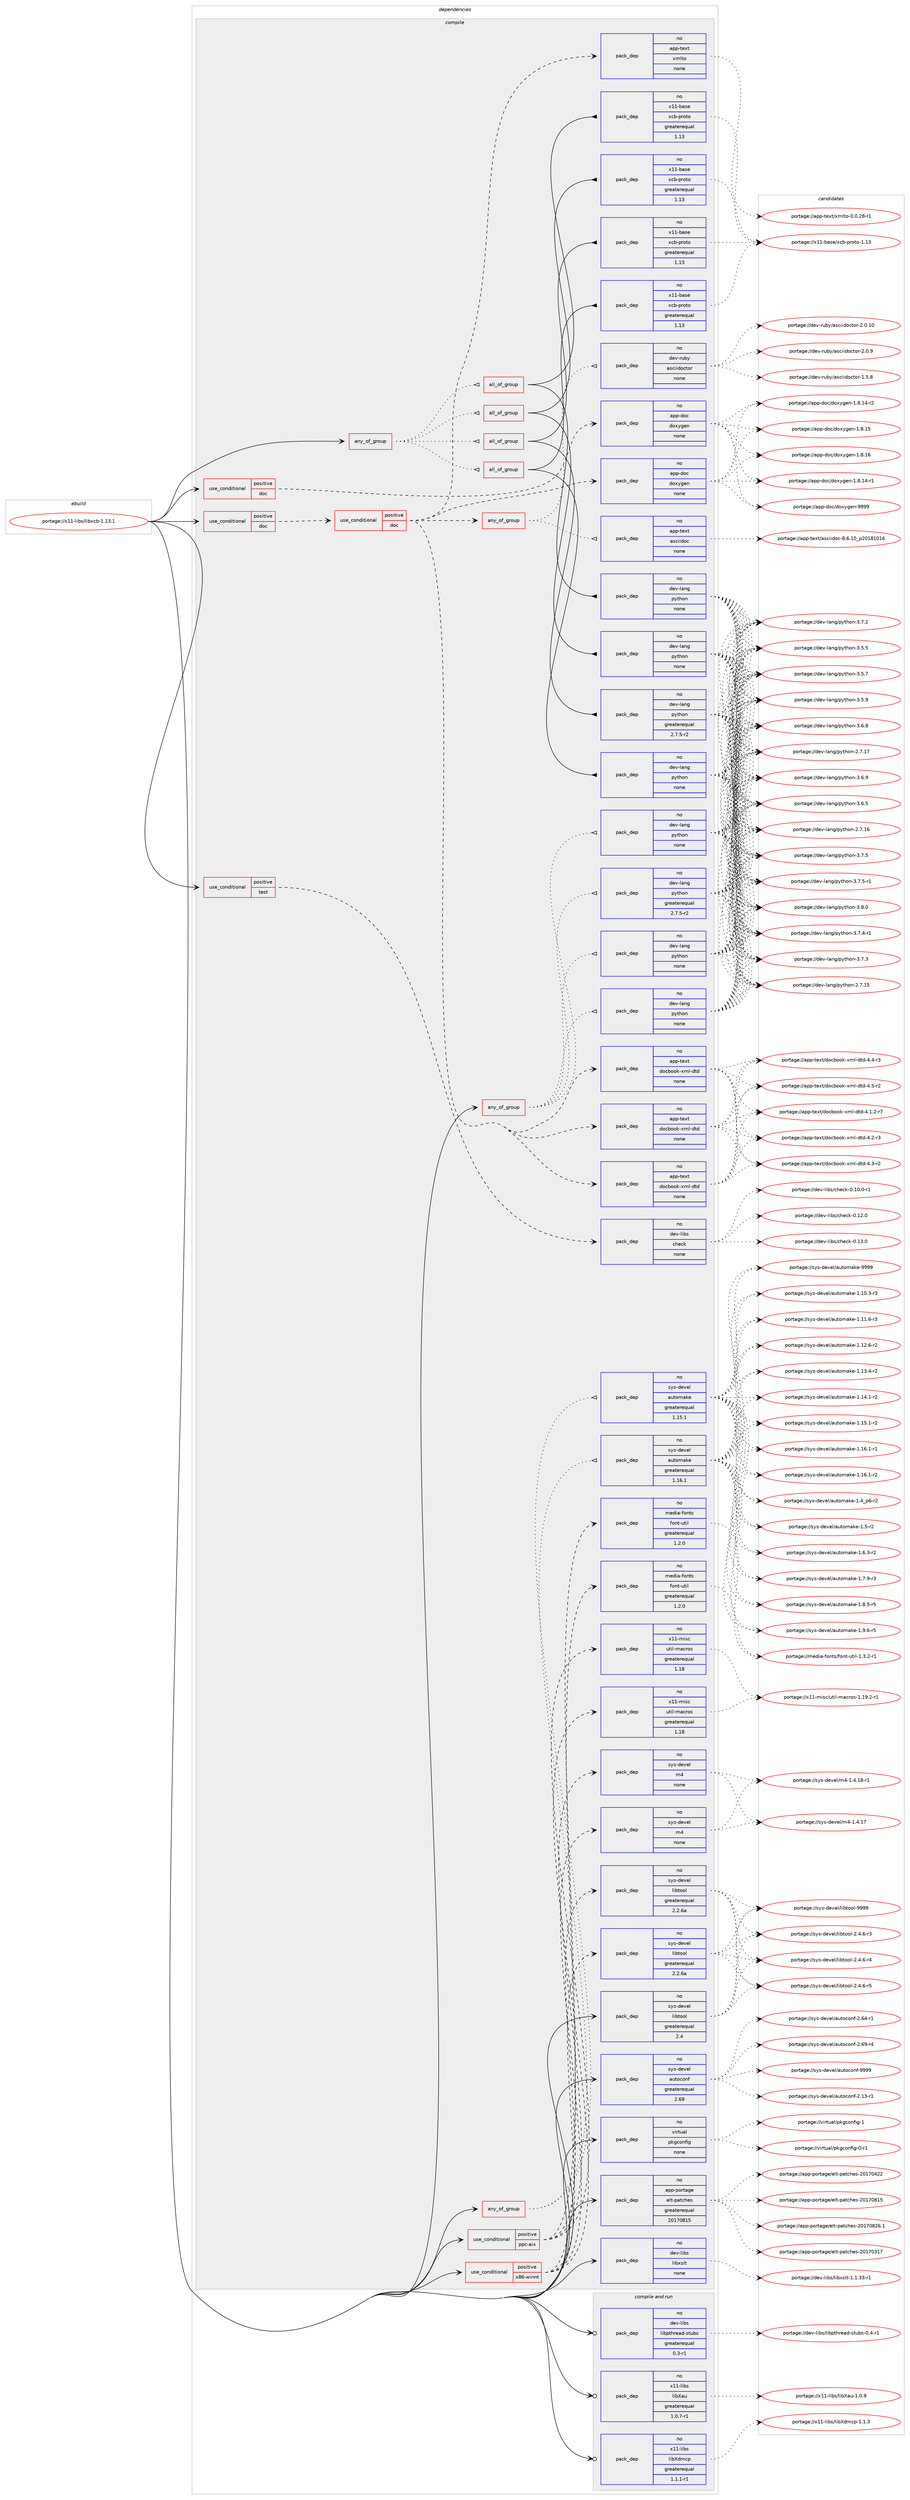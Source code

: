 digraph prolog {

# *************
# Graph options
# *************

newrank=true;
concentrate=true;
compound=true;
graph [rankdir=LR,fontname=Helvetica,fontsize=10,ranksep=1.5];#, ranksep=2.5, nodesep=0.2];
edge  [arrowhead=vee];
node  [fontname=Helvetica,fontsize=10];

# **********
# The ebuild
# **********

subgraph cluster_leftcol {
color=gray;
rank=same;
label=<<i>ebuild</i>>;
id [label="portage://x11-libs/libxcb-1.13.1", color=red, width=4, href="../x11-libs/libxcb-1.13.1.svg"];
}

# ****************
# The dependencies
# ****************

subgraph cluster_midcol {
color=gray;
label=<<i>dependencies</i>>;
subgraph cluster_compile {
fillcolor="#eeeeee";
style=filled;
label=<<i>compile</i>>;
subgraph any7790 {
dependency450518 [label=<<TABLE BORDER="0" CELLBORDER="1" CELLSPACING="0" CELLPADDING="4"><TR><TD CELLPADDING="10">any_of_group</TD></TR></TABLE>>, shape=none, color=red];subgraph all290 {
dependency450519 [label=<<TABLE BORDER="0" CELLBORDER="1" CELLSPACING="0" CELLPADDING="4"><TR><TD CELLPADDING="10">all_of_group</TD></TR></TABLE>>, shape=none, color=red];subgraph pack334375 {
dependency450520 [label=<<TABLE BORDER="0" CELLBORDER="1" CELLSPACING="0" CELLPADDING="4" WIDTH="220"><TR><TD ROWSPAN="6" CELLPADDING="30">pack_dep</TD></TR><TR><TD WIDTH="110">no</TD></TR><TR><TD>dev-lang</TD></TR><TR><TD>python</TD></TR><TR><TD>none</TD></TR><TR><TD></TD></TR></TABLE>>, shape=none, color=blue];
}
dependency450519:e -> dependency450520:w [weight=20,style="solid",arrowhead="inv"];
subgraph pack334376 {
dependency450521 [label=<<TABLE BORDER="0" CELLBORDER="1" CELLSPACING="0" CELLPADDING="4" WIDTH="220"><TR><TD ROWSPAN="6" CELLPADDING="30">pack_dep</TD></TR><TR><TD WIDTH="110">no</TD></TR><TR><TD>x11-base</TD></TR><TR><TD>xcb-proto</TD></TR><TR><TD>greaterequal</TD></TR><TR><TD>1.13</TD></TR></TABLE>>, shape=none, color=blue];
}
dependency450519:e -> dependency450521:w [weight=20,style="solid",arrowhead="inv"];
}
dependency450518:e -> dependency450519:w [weight=20,style="dotted",arrowhead="oinv"];
subgraph all291 {
dependency450522 [label=<<TABLE BORDER="0" CELLBORDER="1" CELLSPACING="0" CELLPADDING="4"><TR><TD CELLPADDING="10">all_of_group</TD></TR></TABLE>>, shape=none, color=red];subgraph pack334377 {
dependency450523 [label=<<TABLE BORDER="0" CELLBORDER="1" CELLSPACING="0" CELLPADDING="4" WIDTH="220"><TR><TD ROWSPAN="6" CELLPADDING="30">pack_dep</TD></TR><TR><TD WIDTH="110">no</TD></TR><TR><TD>dev-lang</TD></TR><TR><TD>python</TD></TR><TR><TD>none</TD></TR><TR><TD></TD></TR></TABLE>>, shape=none, color=blue];
}
dependency450522:e -> dependency450523:w [weight=20,style="solid",arrowhead="inv"];
subgraph pack334378 {
dependency450524 [label=<<TABLE BORDER="0" CELLBORDER="1" CELLSPACING="0" CELLPADDING="4" WIDTH="220"><TR><TD ROWSPAN="6" CELLPADDING="30">pack_dep</TD></TR><TR><TD WIDTH="110">no</TD></TR><TR><TD>x11-base</TD></TR><TR><TD>xcb-proto</TD></TR><TR><TD>greaterequal</TD></TR><TR><TD>1.13</TD></TR></TABLE>>, shape=none, color=blue];
}
dependency450522:e -> dependency450524:w [weight=20,style="solid",arrowhead="inv"];
}
dependency450518:e -> dependency450522:w [weight=20,style="dotted",arrowhead="oinv"];
subgraph all292 {
dependency450525 [label=<<TABLE BORDER="0" CELLBORDER="1" CELLSPACING="0" CELLPADDING="4"><TR><TD CELLPADDING="10">all_of_group</TD></TR></TABLE>>, shape=none, color=red];subgraph pack334379 {
dependency450526 [label=<<TABLE BORDER="0" CELLBORDER="1" CELLSPACING="0" CELLPADDING="4" WIDTH="220"><TR><TD ROWSPAN="6" CELLPADDING="30">pack_dep</TD></TR><TR><TD WIDTH="110">no</TD></TR><TR><TD>dev-lang</TD></TR><TR><TD>python</TD></TR><TR><TD>none</TD></TR><TR><TD></TD></TR></TABLE>>, shape=none, color=blue];
}
dependency450525:e -> dependency450526:w [weight=20,style="solid",arrowhead="inv"];
subgraph pack334380 {
dependency450527 [label=<<TABLE BORDER="0" CELLBORDER="1" CELLSPACING="0" CELLPADDING="4" WIDTH="220"><TR><TD ROWSPAN="6" CELLPADDING="30">pack_dep</TD></TR><TR><TD WIDTH="110">no</TD></TR><TR><TD>x11-base</TD></TR><TR><TD>xcb-proto</TD></TR><TR><TD>greaterequal</TD></TR><TR><TD>1.13</TD></TR></TABLE>>, shape=none, color=blue];
}
dependency450525:e -> dependency450527:w [weight=20,style="solid",arrowhead="inv"];
}
dependency450518:e -> dependency450525:w [weight=20,style="dotted",arrowhead="oinv"];
subgraph all293 {
dependency450528 [label=<<TABLE BORDER="0" CELLBORDER="1" CELLSPACING="0" CELLPADDING="4"><TR><TD CELLPADDING="10">all_of_group</TD></TR></TABLE>>, shape=none, color=red];subgraph pack334381 {
dependency450529 [label=<<TABLE BORDER="0" CELLBORDER="1" CELLSPACING="0" CELLPADDING="4" WIDTH="220"><TR><TD ROWSPAN="6" CELLPADDING="30">pack_dep</TD></TR><TR><TD WIDTH="110">no</TD></TR><TR><TD>dev-lang</TD></TR><TR><TD>python</TD></TR><TR><TD>greaterequal</TD></TR><TR><TD>2.7.5-r2</TD></TR></TABLE>>, shape=none, color=blue];
}
dependency450528:e -> dependency450529:w [weight=20,style="solid",arrowhead="inv"];
subgraph pack334382 {
dependency450530 [label=<<TABLE BORDER="0" CELLBORDER="1" CELLSPACING="0" CELLPADDING="4" WIDTH="220"><TR><TD ROWSPAN="6" CELLPADDING="30">pack_dep</TD></TR><TR><TD WIDTH="110">no</TD></TR><TR><TD>x11-base</TD></TR><TR><TD>xcb-proto</TD></TR><TR><TD>greaterequal</TD></TR><TR><TD>1.13</TD></TR></TABLE>>, shape=none, color=blue];
}
dependency450528:e -> dependency450530:w [weight=20,style="solid",arrowhead="inv"];
}
dependency450518:e -> dependency450528:w [weight=20,style="dotted",arrowhead="oinv"];
}
id:e -> dependency450518:w [weight=20,style="solid",arrowhead="vee"];
subgraph any7791 {
dependency450531 [label=<<TABLE BORDER="0" CELLBORDER="1" CELLSPACING="0" CELLPADDING="4"><TR><TD CELLPADDING="10">any_of_group</TD></TR></TABLE>>, shape=none, color=red];subgraph pack334383 {
dependency450532 [label=<<TABLE BORDER="0" CELLBORDER="1" CELLSPACING="0" CELLPADDING="4" WIDTH="220"><TR><TD ROWSPAN="6" CELLPADDING="30">pack_dep</TD></TR><TR><TD WIDTH="110">no</TD></TR><TR><TD>dev-lang</TD></TR><TR><TD>python</TD></TR><TR><TD>none</TD></TR><TR><TD></TD></TR></TABLE>>, shape=none, color=blue];
}
dependency450531:e -> dependency450532:w [weight=20,style="dotted",arrowhead="oinv"];
subgraph pack334384 {
dependency450533 [label=<<TABLE BORDER="0" CELLBORDER="1" CELLSPACING="0" CELLPADDING="4" WIDTH="220"><TR><TD ROWSPAN="6" CELLPADDING="30">pack_dep</TD></TR><TR><TD WIDTH="110">no</TD></TR><TR><TD>dev-lang</TD></TR><TR><TD>python</TD></TR><TR><TD>none</TD></TR><TR><TD></TD></TR></TABLE>>, shape=none, color=blue];
}
dependency450531:e -> dependency450533:w [weight=20,style="dotted",arrowhead="oinv"];
subgraph pack334385 {
dependency450534 [label=<<TABLE BORDER="0" CELLBORDER="1" CELLSPACING="0" CELLPADDING="4" WIDTH="220"><TR><TD ROWSPAN="6" CELLPADDING="30">pack_dep</TD></TR><TR><TD WIDTH="110">no</TD></TR><TR><TD>dev-lang</TD></TR><TR><TD>python</TD></TR><TR><TD>none</TD></TR><TR><TD></TD></TR></TABLE>>, shape=none, color=blue];
}
dependency450531:e -> dependency450534:w [weight=20,style="dotted",arrowhead="oinv"];
subgraph pack334386 {
dependency450535 [label=<<TABLE BORDER="0" CELLBORDER="1" CELLSPACING="0" CELLPADDING="4" WIDTH="220"><TR><TD ROWSPAN="6" CELLPADDING="30">pack_dep</TD></TR><TR><TD WIDTH="110">no</TD></TR><TR><TD>dev-lang</TD></TR><TR><TD>python</TD></TR><TR><TD>greaterequal</TD></TR><TR><TD>2.7.5-r2</TD></TR></TABLE>>, shape=none, color=blue];
}
dependency450531:e -> dependency450535:w [weight=20,style="dotted",arrowhead="oinv"];
}
id:e -> dependency450531:w [weight=20,style="solid",arrowhead="vee"];
subgraph any7792 {
dependency450536 [label=<<TABLE BORDER="0" CELLBORDER="1" CELLSPACING="0" CELLPADDING="4"><TR><TD CELLPADDING="10">any_of_group</TD></TR></TABLE>>, shape=none, color=red];subgraph pack334387 {
dependency450537 [label=<<TABLE BORDER="0" CELLBORDER="1" CELLSPACING="0" CELLPADDING="4" WIDTH="220"><TR><TD ROWSPAN="6" CELLPADDING="30">pack_dep</TD></TR><TR><TD WIDTH="110">no</TD></TR><TR><TD>sys-devel</TD></TR><TR><TD>automake</TD></TR><TR><TD>greaterequal</TD></TR><TR><TD>1.16.1</TD></TR></TABLE>>, shape=none, color=blue];
}
dependency450536:e -> dependency450537:w [weight=20,style="dotted",arrowhead="oinv"];
subgraph pack334388 {
dependency450538 [label=<<TABLE BORDER="0" CELLBORDER="1" CELLSPACING="0" CELLPADDING="4" WIDTH="220"><TR><TD ROWSPAN="6" CELLPADDING="30">pack_dep</TD></TR><TR><TD WIDTH="110">no</TD></TR><TR><TD>sys-devel</TD></TR><TR><TD>automake</TD></TR><TR><TD>greaterequal</TD></TR><TR><TD>1.15.1</TD></TR></TABLE>>, shape=none, color=blue];
}
dependency450536:e -> dependency450538:w [weight=20,style="dotted",arrowhead="oinv"];
}
id:e -> dependency450536:w [weight=20,style="solid",arrowhead="vee"];
subgraph cond108066 {
dependency450539 [label=<<TABLE BORDER="0" CELLBORDER="1" CELLSPACING="0" CELLPADDING="4"><TR><TD ROWSPAN="3" CELLPADDING="10">use_conditional</TD></TR><TR><TD>positive</TD></TR><TR><TD>doc</TD></TR></TABLE>>, shape=none, color=red];
subgraph cond108067 {
dependency450540 [label=<<TABLE BORDER="0" CELLBORDER="1" CELLSPACING="0" CELLPADDING="4"><TR><TD ROWSPAN="3" CELLPADDING="10">use_conditional</TD></TR><TR><TD>positive</TD></TR><TR><TD>doc</TD></TR></TABLE>>, shape=none, color=red];
subgraph any7793 {
dependency450541 [label=<<TABLE BORDER="0" CELLBORDER="1" CELLSPACING="0" CELLPADDING="4"><TR><TD CELLPADDING="10">any_of_group</TD></TR></TABLE>>, shape=none, color=red];subgraph pack334389 {
dependency450542 [label=<<TABLE BORDER="0" CELLBORDER="1" CELLSPACING="0" CELLPADDING="4" WIDTH="220"><TR><TD ROWSPAN="6" CELLPADDING="30">pack_dep</TD></TR><TR><TD WIDTH="110">no</TD></TR><TR><TD>app-text</TD></TR><TR><TD>asciidoc</TD></TR><TR><TD>none</TD></TR><TR><TD></TD></TR></TABLE>>, shape=none, color=blue];
}
dependency450541:e -> dependency450542:w [weight=20,style="dotted",arrowhead="oinv"];
subgraph pack334390 {
dependency450543 [label=<<TABLE BORDER="0" CELLBORDER="1" CELLSPACING="0" CELLPADDING="4" WIDTH="220"><TR><TD ROWSPAN="6" CELLPADDING="30">pack_dep</TD></TR><TR><TD WIDTH="110">no</TD></TR><TR><TD>dev-ruby</TD></TR><TR><TD>asciidoctor</TD></TR><TR><TD>none</TD></TR><TR><TD></TD></TR></TABLE>>, shape=none, color=blue];
}
dependency450541:e -> dependency450543:w [weight=20,style="dotted",arrowhead="oinv"];
}
dependency450540:e -> dependency450541:w [weight=20,style="dashed",arrowhead="vee"];
subgraph pack334391 {
dependency450544 [label=<<TABLE BORDER="0" CELLBORDER="1" CELLSPACING="0" CELLPADDING="4" WIDTH="220"><TR><TD ROWSPAN="6" CELLPADDING="30">pack_dep</TD></TR><TR><TD WIDTH="110">no</TD></TR><TR><TD>app-text</TD></TR><TR><TD>xmlto</TD></TR><TR><TD>none</TD></TR><TR><TD></TD></TR></TABLE>>, shape=none, color=blue];
}
dependency450540:e -> dependency450544:w [weight=20,style="dashed",arrowhead="vee"];
subgraph pack334392 {
dependency450545 [label=<<TABLE BORDER="0" CELLBORDER="1" CELLSPACING="0" CELLPADDING="4" WIDTH="220"><TR><TD ROWSPAN="6" CELLPADDING="30">pack_dep</TD></TR><TR><TD WIDTH="110">no</TD></TR><TR><TD>app-doc</TD></TR><TR><TD>doxygen</TD></TR><TR><TD>none</TD></TR><TR><TD></TD></TR></TABLE>>, shape=none, color=blue];
}
dependency450540:e -> dependency450545:w [weight=20,style="dashed",arrowhead="vee"];
subgraph pack334393 {
dependency450546 [label=<<TABLE BORDER="0" CELLBORDER="1" CELLSPACING="0" CELLPADDING="4" WIDTH="220"><TR><TD ROWSPAN="6" CELLPADDING="30">pack_dep</TD></TR><TR><TD WIDTH="110">no</TD></TR><TR><TD>app-text</TD></TR><TR><TD>docbook-xml-dtd</TD></TR><TR><TD>none</TD></TR><TR><TD></TD></TR></TABLE>>, shape=none, color=blue];
}
dependency450540:e -> dependency450546:w [weight=20,style="dashed",arrowhead="vee"];
subgraph pack334394 {
dependency450547 [label=<<TABLE BORDER="0" CELLBORDER="1" CELLSPACING="0" CELLPADDING="4" WIDTH="220"><TR><TD ROWSPAN="6" CELLPADDING="30">pack_dep</TD></TR><TR><TD WIDTH="110">no</TD></TR><TR><TD>app-text</TD></TR><TR><TD>docbook-xml-dtd</TD></TR><TR><TD>none</TD></TR><TR><TD></TD></TR></TABLE>>, shape=none, color=blue];
}
dependency450540:e -> dependency450547:w [weight=20,style="dashed",arrowhead="vee"];
subgraph pack334395 {
dependency450548 [label=<<TABLE BORDER="0" CELLBORDER="1" CELLSPACING="0" CELLPADDING="4" WIDTH="220"><TR><TD ROWSPAN="6" CELLPADDING="30">pack_dep</TD></TR><TR><TD WIDTH="110">no</TD></TR><TR><TD>app-text</TD></TR><TR><TD>docbook-xml-dtd</TD></TR><TR><TD>none</TD></TR><TR><TD></TD></TR></TABLE>>, shape=none, color=blue];
}
dependency450540:e -> dependency450548:w [weight=20,style="dashed",arrowhead="vee"];
}
dependency450539:e -> dependency450540:w [weight=20,style="dashed",arrowhead="vee"];
}
id:e -> dependency450539:w [weight=20,style="solid",arrowhead="vee"];
subgraph cond108068 {
dependency450549 [label=<<TABLE BORDER="0" CELLBORDER="1" CELLSPACING="0" CELLPADDING="4"><TR><TD ROWSPAN="3" CELLPADDING="10">use_conditional</TD></TR><TR><TD>positive</TD></TR><TR><TD>doc</TD></TR></TABLE>>, shape=none, color=red];
subgraph pack334396 {
dependency450550 [label=<<TABLE BORDER="0" CELLBORDER="1" CELLSPACING="0" CELLPADDING="4" WIDTH="220"><TR><TD ROWSPAN="6" CELLPADDING="30">pack_dep</TD></TR><TR><TD WIDTH="110">no</TD></TR><TR><TD>app-doc</TD></TR><TR><TD>doxygen</TD></TR><TR><TD>none</TD></TR><TR><TD></TD></TR></TABLE>>, shape=none, color=blue];
}
dependency450549:e -> dependency450550:w [weight=20,style="dashed",arrowhead="vee"];
}
id:e -> dependency450549:w [weight=20,style="solid",arrowhead="vee"];
subgraph cond108069 {
dependency450551 [label=<<TABLE BORDER="0" CELLBORDER="1" CELLSPACING="0" CELLPADDING="4"><TR><TD ROWSPAN="3" CELLPADDING="10">use_conditional</TD></TR><TR><TD>positive</TD></TR><TR><TD>ppc-aix</TD></TR></TABLE>>, shape=none, color=red];
subgraph pack334397 {
dependency450552 [label=<<TABLE BORDER="0" CELLBORDER="1" CELLSPACING="0" CELLPADDING="4" WIDTH="220"><TR><TD ROWSPAN="6" CELLPADDING="30">pack_dep</TD></TR><TR><TD WIDTH="110">no</TD></TR><TR><TD>sys-devel</TD></TR><TR><TD>libtool</TD></TR><TR><TD>greaterequal</TD></TR><TR><TD>2.2.6a</TD></TR></TABLE>>, shape=none, color=blue];
}
dependency450551:e -> dependency450552:w [weight=20,style="dashed",arrowhead="vee"];
subgraph pack334398 {
dependency450553 [label=<<TABLE BORDER="0" CELLBORDER="1" CELLSPACING="0" CELLPADDING="4" WIDTH="220"><TR><TD ROWSPAN="6" CELLPADDING="30">pack_dep</TD></TR><TR><TD WIDTH="110">no</TD></TR><TR><TD>sys-devel</TD></TR><TR><TD>m4</TD></TR><TR><TD>none</TD></TR><TR><TD></TD></TR></TABLE>>, shape=none, color=blue];
}
dependency450551:e -> dependency450553:w [weight=20,style="dashed",arrowhead="vee"];
subgraph pack334399 {
dependency450554 [label=<<TABLE BORDER="0" CELLBORDER="1" CELLSPACING="0" CELLPADDING="4" WIDTH="220"><TR><TD ROWSPAN="6" CELLPADDING="30">pack_dep</TD></TR><TR><TD WIDTH="110">no</TD></TR><TR><TD>x11-misc</TD></TR><TR><TD>util-macros</TD></TR><TR><TD>greaterequal</TD></TR><TR><TD>1.18</TD></TR></TABLE>>, shape=none, color=blue];
}
dependency450551:e -> dependency450554:w [weight=20,style="dashed",arrowhead="vee"];
subgraph pack334400 {
dependency450555 [label=<<TABLE BORDER="0" CELLBORDER="1" CELLSPACING="0" CELLPADDING="4" WIDTH="220"><TR><TD ROWSPAN="6" CELLPADDING="30">pack_dep</TD></TR><TR><TD WIDTH="110">no</TD></TR><TR><TD>media-fonts</TD></TR><TR><TD>font-util</TD></TR><TR><TD>greaterequal</TD></TR><TR><TD>1.2.0</TD></TR></TABLE>>, shape=none, color=blue];
}
dependency450551:e -> dependency450555:w [weight=20,style="dashed",arrowhead="vee"];
}
id:e -> dependency450551:w [weight=20,style="solid",arrowhead="vee"];
subgraph cond108070 {
dependency450556 [label=<<TABLE BORDER="0" CELLBORDER="1" CELLSPACING="0" CELLPADDING="4"><TR><TD ROWSPAN="3" CELLPADDING="10">use_conditional</TD></TR><TR><TD>positive</TD></TR><TR><TD>test</TD></TR></TABLE>>, shape=none, color=red];
subgraph pack334401 {
dependency450557 [label=<<TABLE BORDER="0" CELLBORDER="1" CELLSPACING="0" CELLPADDING="4" WIDTH="220"><TR><TD ROWSPAN="6" CELLPADDING="30">pack_dep</TD></TR><TR><TD WIDTH="110">no</TD></TR><TR><TD>dev-libs</TD></TR><TR><TD>check</TD></TR><TR><TD>none</TD></TR><TR><TD></TD></TR></TABLE>>, shape=none, color=blue];
}
dependency450556:e -> dependency450557:w [weight=20,style="dashed",arrowhead="vee"];
}
id:e -> dependency450556:w [weight=20,style="solid",arrowhead="vee"];
subgraph cond108071 {
dependency450558 [label=<<TABLE BORDER="0" CELLBORDER="1" CELLSPACING="0" CELLPADDING="4"><TR><TD ROWSPAN="3" CELLPADDING="10">use_conditional</TD></TR><TR><TD>positive</TD></TR><TR><TD>x86-winnt</TD></TR></TABLE>>, shape=none, color=red];
subgraph pack334402 {
dependency450559 [label=<<TABLE BORDER="0" CELLBORDER="1" CELLSPACING="0" CELLPADDING="4" WIDTH="220"><TR><TD ROWSPAN="6" CELLPADDING="30">pack_dep</TD></TR><TR><TD WIDTH="110">no</TD></TR><TR><TD>sys-devel</TD></TR><TR><TD>libtool</TD></TR><TR><TD>greaterequal</TD></TR><TR><TD>2.2.6a</TD></TR></TABLE>>, shape=none, color=blue];
}
dependency450558:e -> dependency450559:w [weight=20,style="dashed",arrowhead="vee"];
subgraph pack334403 {
dependency450560 [label=<<TABLE BORDER="0" CELLBORDER="1" CELLSPACING="0" CELLPADDING="4" WIDTH="220"><TR><TD ROWSPAN="6" CELLPADDING="30">pack_dep</TD></TR><TR><TD WIDTH="110">no</TD></TR><TR><TD>sys-devel</TD></TR><TR><TD>m4</TD></TR><TR><TD>none</TD></TR><TR><TD></TD></TR></TABLE>>, shape=none, color=blue];
}
dependency450558:e -> dependency450560:w [weight=20,style="dashed",arrowhead="vee"];
subgraph pack334404 {
dependency450561 [label=<<TABLE BORDER="0" CELLBORDER="1" CELLSPACING="0" CELLPADDING="4" WIDTH="220"><TR><TD ROWSPAN="6" CELLPADDING="30">pack_dep</TD></TR><TR><TD WIDTH="110">no</TD></TR><TR><TD>x11-misc</TD></TR><TR><TD>util-macros</TD></TR><TR><TD>greaterequal</TD></TR><TR><TD>1.18</TD></TR></TABLE>>, shape=none, color=blue];
}
dependency450558:e -> dependency450561:w [weight=20,style="dashed",arrowhead="vee"];
subgraph pack334405 {
dependency450562 [label=<<TABLE BORDER="0" CELLBORDER="1" CELLSPACING="0" CELLPADDING="4" WIDTH="220"><TR><TD ROWSPAN="6" CELLPADDING="30">pack_dep</TD></TR><TR><TD WIDTH="110">no</TD></TR><TR><TD>media-fonts</TD></TR><TR><TD>font-util</TD></TR><TR><TD>greaterequal</TD></TR><TR><TD>1.2.0</TD></TR></TABLE>>, shape=none, color=blue];
}
dependency450558:e -> dependency450562:w [weight=20,style="dashed",arrowhead="vee"];
}
id:e -> dependency450558:w [weight=20,style="solid",arrowhead="vee"];
subgraph pack334406 {
dependency450563 [label=<<TABLE BORDER="0" CELLBORDER="1" CELLSPACING="0" CELLPADDING="4" WIDTH="220"><TR><TD ROWSPAN="6" CELLPADDING="30">pack_dep</TD></TR><TR><TD WIDTH="110">no</TD></TR><TR><TD>app-portage</TD></TR><TR><TD>elt-patches</TD></TR><TR><TD>greaterequal</TD></TR><TR><TD>20170815</TD></TR></TABLE>>, shape=none, color=blue];
}
id:e -> dependency450563:w [weight=20,style="solid",arrowhead="vee"];
subgraph pack334407 {
dependency450564 [label=<<TABLE BORDER="0" CELLBORDER="1" CELLSPACING="0" CELLPADDING="4" WIDTH="220"><TR><TD ROWSPAN="6" CELLPADDING="30">pack_dep</TD></TR><TR><TD WIDTH="110">no</TD></TR><TR><TD>dev-libs</TD></TR><TR><TD>libxslt</TD></TR><TR><TD>none</TD></TR><TR><TD></TD></TR></TABLE>>, shape=none, color=blue];
}
id:e -> dependency450564:w [weight=20,style="solid",arrowhead="vee"];
subgraph pack334408 {
dependency450565 [label=<<TABLE BORDER="0" CELLBORDER="1" CELLSPACING="0" CELLPADDING="4" WIDTH="220"><TR><TD ROWSPAN="6" CELLPADDING="30">pack_dep</TD></TR><TR><TD WIDTH="110">no</TD></TR><TR><TD>sys-devel</TD></TR><TR><TD>autoconf</TD></TR><TR><TD>greaterequal</TD></TR><TR><TD>2.69</TD></TR></TABLE>>, shape=none, color=blue];
}
id:e -> dependency450565:w [weight=20,style="solid",arrowhead="vee"];
subgraph pack334409 {
dependency450566 [label=<<TABLE BORDER="0" CELLBORDER="1" CELLSPACING="0" CELLPADDING="4" WIDTH="220"><TR><TD ROWSPAN="6" CELLPADDING="30">pack_dep</TD></TR><TR><TD WIDTH="110">no</TD></TR><TR><TD>sys-devel</TD></TR><TR><TD>libtool</TD></TR><TR><TD>greaterequal</TD></TR><TR><TD>2.4</TD></TR></TABLE>>, shape=none, color=blue];
}
id:e -> dependency450566:w [weight=20,style="solid",arrowhead="vee"];
subgraph pack334410 {
dependency450567 [label=<<TABLE BORDER="0" CELLBORDER="1" CELLSPACING="0" CELLPADDING="4" WIDTH="220"><TR><TD ROWSPAN="6" CELLPADDING="30">pack_dep</TD></TR><TR><TD WIDTH="110">no</TD></TR><TR><TD>virtual</TD></TR><TR><TD>pkgconfig</TD></TR><TR><TD>none</TD></TR><TR><TD></TD></TR></TABLE>>, shape=none, color=blue];
}
id:e -> dependency450567:w [weight=20,style="solid",arrowhead="vee"];
}
subgraph cluster_compileandrun {
fillcolor="#eeeeee";
style=filled;
label=<<i>compile and run</i>>;
subgraph pack334411 {
dependency450568 [label=<<TABLE BORDER="0" CELLBORDER="1" CELLSPACING="0" CELLPADDING="4" WIDTH="220"><TR><TD ROWSPAN="6" CELLPADDING="30">pack_dep</TD></TR><TR><TD WIDTH="110">no</TD></TR><TR><TD>dev-libs</TD></TR><TR><TD>libpthread-stubs</TD></TR><TR><TD>greaterequal</TD></TR><TR><TD>0.3-r1</TD></TR></TABLE>>, shape=none, color=blue];
}
id:e -> dependency450568:w [weight=20,style="solid",arrowhead="odotvee"];
subgraph pack334412 {
dependency450569 [label=<<TABLE BORDER="0" CELLBORDER="1" CELLSPACING="0" CELLPADDING="4" WIDTH="220"><TR><TD ROWSPAN="6" CELLPADDING="30">pack_dep</TD></TR><TR><TD WIDTH="110">no</TD></TR><TR><TD>x11-libs</TD></TR><TR><TD>libXau</TD></TR><TR><TD>greaterequal</TD></TR><TR><TD>1.0.7-r1</TD></TR></TABLE>>, shape=none, color=blue];
}
id:e -> dependency450569:w [weight=20,style="solid",arrowhead="odotvee"];
subgraph pack334413 {
dependency450570 [label=<<TABLE BORDER="0" CELLBORDER="1" CELLSPACING="0" CELLPADDING="4" WIDTH="220"><TR><TD ROWSPAN="6" CELLPADDING="30">pack_dep</TD></TR><TR><TD WIDTH="110">no</TD></TR><TR><TD>x11-libs</TD></TR><TR><TD>libXdmcp</TD></TR><TR><TD>greaterequal</TD></TR><TR><TD>1.1.1-r1</TD></TR></TABLE>>, shape=none, color=blue];
}
id:e -> dependency450570:w [weight=20,style="solid",arrowhead="odotvee"];
}
subgraph cluster_run {
fillcolor="#eeeeee";
style=filled;
label=<<i>run</i>>;
}
}

# **************
# The candidates
# **************

subgraph cluster_choices {
rank=same;
color=gray;
label=<<i>candidates</i>>;

subgraph choice334375 {
color=black;
nodesep=1;
choiceportage10010111845108971101034711212111610411111045504655464953 [label="portage://dev-lang/python-2.7.15", color=red, width=4,href="../dev-lang/python-2.7.15.svg"];
choiceportage10010111845108971101034711212111610411111045504655464954 [label="portage://dev-lang/python-2.7.16", color=red, width=4,href="../dev-lang/python-2.7.16.svg"];
choiceportage10010111845108971101034711212111610411111045504655464955 [label="portage://dev-lang/python-2.7.17", color=red, width=4,href="../dev-lang/python-2.7.17.svg"];
choiceportage100101118451089711010347112121116104111110455146534653 [label="portage://dev-lang/python-3.5.5", color=red, width=4,href="../dev-lang/python-3.5.5.svg"];
choiceportage100101118451089711010347112121116104111110455146534655 [label="portage://dev-lang/python-3.5.7", color=red, width=4,href="../dev-lang/python-3.5.7.svg"];
choiceportage100101118451089711010347112121116104111110455146534657 [label="portage://dev-lang/python-3.5.9", color=red, width=4,href="../dev-lang/python-3.5.9.svg"];
choiceportage100101118451089711010347112121116104111110455146544653 [label="portage://dev-lang/python-3.6.5", color=red, width=4,href="../dev-lang/python-3.6.5.svg"];
choiceportage100101118451089711010347112121116104111110455146544656 [label="portage://dev-lang/python-3.6.8", color=red, width=4,href="../dev-lang/python-3.6.8.svg"];
choiceportage100101118451089711010347112121116104111110455146544657 [label="portage://dev-lang/python-3.6.9", color=red, width=4,href="../dev-lang/python-3.6.9.svg"];
choiceportage100101118451089711010347112121116104111110455146554650 [label="portage://dev-lang/python-3.7.2", color=red, width=4,href="../dev-lang/python-3.7.2.svg"];
choiceportage100101118451089711010347112121116104111110455146554651 [label="portage://dev-lang/python-3.7.3", color=red, width=4,href="../dev-lang/python-3.7.3.svg"];
choiceportage1001011184510897110103471121211161041111104551465546524511449 [label="portage://dev-lang/python-3.7.4-r1", color=red, width=4,href="../dev-lang/python-3.7.4-r1.svg"];
choiceportage100101118451089711010347112121116104111110455146554653 [label="portage://dev-lang/python-3.7.5", color=red, width=4,href="../dev-lang/python-3.7.5.svg"];
choiceportage1001011184510897110103471121211161041111104551465546534511449 [label="portage://dev-lang/python-3.7.5-r1", color=red, width=4,href="../dev-lang/python-3.7.5-r1.svg"];
choiceportage100101118451089711010347112121116104111110455146564648 [label="portage://dev-lang/python-3.8.0", color=red, width=4,href="../dev-lang/python-3.8.0.svg"];
dependency450520:e -> choiceportage10010111845108971101034711212111610411111045504655464953:w [style=dotted,weight="100"];
dependency450520:e -> choiceportage10010111845108971101034711212111610411111045504655464954:w [style=dotted,weight="100"];
dependency450520:e -> choiceportage10010111845108971101034711212111610411111045504655464955:w [style=dotted,weight="100"];
dependency450520:e -> choiceportage100101118451089711010347112121116104111110455146534653:w [style=dotted,weight="100"];
dependency450520:e -> choiceportage100101118451089711010347112121116104111110455146534655:w [style=dotted,weight="100"];
dependency450520:e -> choiceportage100101118451089711010347112121116104111110455146534657:w [style=dotted,weight="100"];
dependency450520:e -> choiceportage100101118451089711010347112121116104111110455146544653:w [style=dotted,weight="100"];
dependency450520:e -> choiceportage100101118451089711010347112121116104111110455146544656:w [style=dotted,weight="100"];
dependency450520:e -> choiceportage100101118451089711010347112121116104111110455146544657:w [style=dotted,weight="100"];
dependency450520:e -> choiceportage100101118451089711010347112121116104111110455146554650:w [style=dotted,weight="100"];
dependency450520:e -> choiceportage100101118451089711010347112121116104111110455146554651:w [style=dotted,weight="100"];
dependency450520:e -> choiceportage1001011184510897110103471121211161041111104551465546524511449:w [style=dotted,weight="100"];
dependency450520:e -> choiceportage100101118451089711010347112121116104111110455146554653:w [style=dotted,weight="100"];
dependency450520:e -> choiceportage1001011184510897110103471121211161041111104551465546534511449:w [style=dotted,weight="100"];
dependency450520:e -> choiceportage100101118451089711010347112121116104111110455146564648:w [style=dotted,weight="100"];
}
subgraph choice334376 {
color=black;
nodesep=1;
choiceportage1204949459897115101471209998451121141111161114549464951 [label="portage://x11-base/xcb-proto-1.13", color=red, width=4,href="../x11-base/xcb-proto-1.13.svg"];
dependency450521:e -> choiceportage1204949459897115101471209998451121141111161114549464951:w [style=dotted,weight="100"];
}
subgraph choice334377 {
color=black;
nodesep=1;
choiceportage10010111845108971101034711212111610411111045504655464953 [label="portage://dev-lang/python-2.7.15", color=red, width=4,href="../dev-lang/python-2.7.15.svg"];
choiceportage10010111845108971101034711212111610411111045504655464954 [label="portage://dev-lang/python-2.7.16", color=red, width=4,href="../dev-lang/python-2.7.16.svg"];
choiceportage10010111845108971101034711212111610411111045504655464955 [label="portage://dev-lang/python-2.7.17", color=red, width=4,href="../dev-lang/python-2.7.17.svg"];
choiceportage100101118451089711010347112121116104111110455146534653 [label="portage://dev-lang/python-3.5.5", color=red, width=4,href="../dev-lang/python-3.5.5.svg"];
choiceportage100101118451089711010347112121116104111110455146534655 [label="portage://dev-lang/python-3.5.7", color=red, width=4,href="../dev-lang/python-3.5.7.svg"];
choiceportage100101118451089711010347112121116104111110455146534657 [label="portage://dev-lang/python-3.5.9", color=red, width=4,href="../dev-lang/python-3.5.9.svg"];
choiceportage100101118451089711010347112121116104111110455146544653 [label="portage://dev-lang/python-3.6.5", color=red, width=4,href="../dev-lang/python-3.6.5.svg"];
choiceportage100101118451089711010347112121116104111110455146544656 [label="portage://dev-lang/python-3.6.8", color=red, width=4,href="../dev-lang/python-3.6.8.svg"];
choiceportage100101118451089711010347112121116104111110455146544657 [label="portage://dev-lang/python-3.6.9", color=red, width=4,href="../dev-lang/python-3.6.9.svg"];
choiceportage100101118451089711010347112121116104111110455146554650 [label="portage://dev-lang/python-3.7.2", color=red, width=4,href="../dev-lang/python-3.7.2.svg"];
choiceportage100101118451089711010347112121116104111110455146554651 [label="portage://dev-lang/python-3.7.3", color=red, width=4,href="../dev-lang/python-3.7.3.svg"];
choiceportage1001011184510897110103471121211161041111104551465546524511449 [label="portage://dev-lang/python-3.7.4-r1", color=red, width=4,href="../dev-lang/python-3.7.4-r1.svg"];
choiceportage100101118451089711010347112121116104111110455146554653 [label="portage://dev-lang/python-3.7.5", color=red, width=4,href="../dev-lang/python-3.7.5.svg"];
choiceportage1001011184510897110103471121211161041111104551465546534511449 [label="portage://dev-lang/python-3.7.5-r1", color=red, width=4,href="../dev-lang/python-3.7.5-r1.svg"];
choiceportage100101118451089711010347112121116104111110455146564648 [label="portage://dev-lang/python-3.8.0", color=red, width=4,href="../dev-lang/python-3.8.0.svg"];
dependency450523:e -> choiceportage10010111845108971101034711212111610411111045504655464953:w [style=dotted,weight="100"];
dependency450523:e -> choiceportage10010111845108971101034711212111610411111045504655464954:w [style=dotted,weight="100"];
dependency450523:e -> choiceportage10010111845108971101034711212111610411111045504655464955:w [style=dotted,weight="100"];
dependency450523:e -> choiceportage100101118451089711010347112121116104111110455146534653:w [style=dotted,weight="100"];
dependency450523:e -> choiceportage100101118451089711010347112121116104111110455146534655:w [style=dotted,weight="100"];
dependency450523:e -> choiceportage100101118451089711010347112121116104111110455146534657:w [style=dotted,weight="100"];
dependency450523:e -> choiceportage100101118451089711010347112121116104111110455146544653:w [style=dotted,weight="100"];
dependency450523:e -> choiceportage100101118451089711010347112121116104111110455146544656:w [style=dotted,weight="100"];
dependency450523:e -> choiceportage100101118451089711010347112121116104111110455146544657:w [style=dotted,weight="100"];
dependency450523:e -> choiceportage100101118451089711010347112121116104111110455146554650:w [style=dotted,weight="100"];
dependency450523:e -> choiceportage100101118451089711010347112121116104111110455146554651:w [style=dotted,weight="100"];
dependency450523:e -> choiceportage1001011184510897110103471121211161041111104551465546524511449:w [style=dotted,weight="100"];
dependency450523:e -> choiceportage100101118451089711010347112121116104111110455146554653:w [style=dotted,weight="100"];
dependency450523:e -> choiceportage1001011184510897110103471121211161041111104551465546534511449:w [style=dotted,weight="100"];
dependency450523:e -> choiceportage100101118451089711010347112121116104111110455146564648:w [style=dotted,weight="100"];
}
subgraph choice334378 {
color=black;
nodesep=1;
choiceportage1204949459897115101471209998451121141111161114549464951 [label="portage://x11-base/xcb-proto-1.13", color=red, width=4,href="../x11-base/xcb-proto-1.13.svg"];
dependency450524:e -> choiceportage1204949459897115101471209998451121141111161114549464951:w [style=dotted,weight="100"];
}
subgraph choice334379 {
color=black;
nodesep=1;
choiceportage10010111845108971101034711212111610411111045504655464953 [label="portage://dev-lang/python-2.7.15", color=red, width=4,href="../dev-lang/python-2.7.15.svg"];
choiceportage10010111845108971101034711212111610411111045504655464954 [label="portage://dev-lang/python-2.7.16", color=red, width=4,href="../dev-lang/python-2.7.16.svg"];
choiceportage10010111845108971101034711212111610411111045504655464955 [label="portage://dev-lang/python-2.7.17", color=red, width=4,href="../dev-lang/python-2.7.17.svg"];
choiceportage100101118451089711010347112121116104111110455146534653 [label="portage://dev-lang/python-3.5.5", color=red, width=4,href="../dev-lang/python-3.5.5.svg"];
choiceportage100101118451089711010347112121116104111110455146534655 [label="portage://dev-lang/python-3.5.7", color=red, width=4,href="../dev-lang/python-3.5.7.svg"];
choiceportage100101118451089711010347112121116104111110455146534657 [label="portage://dev-lang/python-3.5.9", color=red, width=4,href="../dev-lang/python-3.5.9.svg"];
choiceportage100101118451089711010347112121116104111110455146544653 [label="portage://dev-lang/python-3.6.5", color=red, width=4,href="../dev-lang/python-3.6.5.svg"];
choiceportage100101118451089711010347112121116104111110455146544656 [label="portage://dev-lang/python-3.6.8", color=red, width=4,href="../dev-lang/python-3.6.8.svg"];
choiceportage100101118451089711010347112121116104111110455146544657 [label="portage://dev-lang/python-3.6.9", color=red, width=4,href="../dev-lang/python-3.6.9.svg"];
choiceportage100101118451089711010347112121116104111110455146554650 [label="portage://dev-lang/python-3.7.2", color=red, width=4,href="../dev-lang/python-3.7.2.svg"];
choiceportage100101118451089711010347112121116104111110455146554651 [label="portage://dev-lang/python-3.7.3", color=red, width=4,href="../dev-lang/python-3.7.3.svg"];
choiceportage1001011184510897110103471121211161041111104551465546524511449 [label="portage://dev-lang/python-3.7.4-r1", color=red, width=4,href="../dev-lang/python-3.7.4-r1.svg"];
choiceportage100101118451089711010347112121116104111110455146554653 [label="portage://dev-lang/python-3.7.5", color=red, width=4,href="../dev-lang/python-3.7.5.svg"];
choiceportage1001011184510897110103471121211161041111104551465546534511449 [label="portage://dev-lang/python-3.7.5-r1", color=red, width=4,href="../dev-lang/python-3.7.5-r1.svg"];
choiceportage100101118451089711010347112121116104111110455146564648 [label="portage://dev-lang/python-3.8.0", color=red, width=4,href="../dev-lang/python-3.8.0.svg"];
dependency450526:e -> choiceportage10010111845108971101034711212111610411111045504655464953:w [style=dotted,weight="100"];
dependency450526:e -> choiceportage10010111845108971101034711212111610411111045504655464954:w [style=dotted,weight="100"];
dependency450526:e -> choiceportage10010111845108971101034711212111610411111045504655464955:w [style=dotted,weight="100"];
dependency450526:e -> choiceportage100101118451089711010347112121116104111110455146534653:w [style=dotted,weight="100"];
dependency450526:e -> choiceportage100101118451089711010347112121116104111110455146534655:w [style=dotted,weight="100"];
dependency450526:e -> choiceportage100101118451089711010347112121116104111110455146534657:w [style=dotted,weight="100"];
dependency450526:e -> choiceportage100101118451089711010347112121116104111110455146544653:w [style=dotted,weight="100"];
dependency450526:e -> choiceportage100101118451089711010347112121116104111110455146544656:w [style=dotted,weight="100"];
dependency450526:e -> choiceportage100101118451089711010347112121116104111110455146544657:w [style=dotted,weight="100"];
dependency450526:e -> choiceportage100101118451089711010347112121116104111110455146554650:w [style=dotted,weight="100"];
dependency450526:e -> choiceportage100101118451089711010347112121116104111110455146554651:w [style=dotted,weight="100"];
dependency450526:e -> choiceportage1001011184510897110103471121211161041111104551465546524511449:w [style=dotted,weight="100"];
dependency450526:e -> choiceportage100101118451089711010347112121116104111110455146554653:w [style=dotted,weight="100"];
dependency450526:e -> choiceportage1001011184510897110103471121211161041111104551465546534511449:w [style=dotted,weight="100"];
dependency450526:e -> choiceportage100101118451089711010347112121116104111110455146564648:w [style=dotted,weight="100"];
}
subgraph choice334380 {
color=black;
nodesep=1;
choiceportage1204949459897115101471209998451121141111161114549464951 [label="portage://x11-base/xcb-proto-1.13", color=red, width=4,href="../x11-base/xcb-proto-1.13.svg"];
dependency450527:e -> choiceportage1204949459897115101471209998451121141111161114549464951:w [style=dotted,weight="100"];
}
subgraph choice334381 {
color=black;
nodesep=1;
choiceportage10010111845108971101034711212111610411111045504655464953 [label="portage://dev-lang/python-2.7.15", color=red, width=4,href="../dev-lang/python-2.7.15.svg"];
choiceportage10010111845108971101034711212111610411111045504655464954 [label="portage://dev-lang/python-2.7.16", color=red, width=4,href="../dev-lang/python-2.7.16.svg"];
choiceportage10010111845108971101034711212111610411111045504655464955 [label="portage://dev-lang/python-2.7.17", color=red, width=4,href="../dev-lang/python-2.7.17.svg"];
choiceportage100101118451089711010347112121116104111110455146534653 [label="portage://dev-lang/python-3.5.5", color=red, width=4,href="../dev-lang/python-3.5.5.svg"];
choiceportage100101118451089711010347112121116104111110455146534655 [label="portage://dev-lang/python-3.5.7", color=red, width=4,href="../dev-lang/python-3.5.7.svg"];
choiceportage100101118451089711010347112121116104111110455146534657 [label="portage://dev-lang/python-3.5.9", color=red, width=4,href="../dev-lang/python-3.5.9.svg"];
choiceportage100101118451089711010347112121116104111110455146544653 [label="portage://dev-lang/python-3.6.5", color=red, width=4,href="../dev-lang/python-3.6.5.svg"];
choiceportage100101118451089711010347112121116104111110455146544656 [label="portage://dev-lang/python-3.6.8", color=red, width=4,href="../dev-lang/python-3.6.8.svg"];
choiceportage100101118451089711010347112121116104111110455146544657 [label="portage://dev-lang/python-3.6.9", color=red, width=4,href="../dev-lang/python-3.6.9.svg"];
choiceportage100101118451089711010347112121116104111110455146554650 [label="portage://dev-lang/python-3.7.2", color=red, width=4,href="../dev-lang/python-3.7.2.svg"];
choiceportage100101118451089711010347112121116104111110455146554651 [label="portage://dev-lang/python-3.7.3", color=red, width=4,href="../dev-lang/python-3.7.3.svg"];
choiceportage1001011184510897110103471121211161041111104551465546524511449 [label="portage://dev-lang/python-3.7.4-r1", color=red, width=4,href="../dev-lang/python-3.7.4-r1.svg"];
choiceportage100101118451089711010347112121116104111110455146554653 [label="portage://dev-lang/python-3.7.5", color=red, width=4,href="../dev-lang/python-3.7.5.svg"];
choiceportage1001011184510897110103471121211161041111104551465546534511449 [label="portage://dev-lang/python-3.7.5-r1", color=red, width=4,href="../dev-lang/python-3.7.5-r1.svg"];
choiceportage100101118451089711010347112121116104111110455146564648 [label="portage://dev-lang/python-3.8.0", color=red, width=4,href="../dev-lang/python-3.8.0.svg"];
dependency450529:e -> choiceportage10010111845108971101034711212111610411111045504655464953:w [style=dotted,weight="100"];
dependency450529:e -> choiceportage10010111845108971101034711212111610411111045504655464954:w [style=dotted,weight="100"];
dependency450529:e -> choiceportage10010111845108971101034711212111610411111045504655464955:w [style=dotted,weight="100"];
dependency450529:e -> choiceportage100101118451089711010347112121116104111110455146534653:w [style=dotted,weight="100"];
dependency450529:e -> choiceportage100101118451089711010347112121116104111110455146534655:w [style=dotted,weight="100"];
dependency450529:e -> choiceportage100101118451089711010347112121116104111110455146534657:w [style=dotted,weight="100"];
dependency450529:e -> choiceportage100101118451089711010347112121116104111110455146544653:w [style=dotted,weight="100"];
dependency450529:e -> choiceportage100101118451089711010347112121116104111110455146544656:w [style=dotted,weight="100"];
dependency450529:e -> choiceportage100101118451089711010347112121116104111110455146544657:w [style=dotted,weight="100"];
dependency450529:e -> choiceportage100101118451089711010347112121116104111110455146554650:w [style=dotted,weight="100"];
dependency450529:e -> choiceportage100101118451089711010347112121116104111110455146554651:w [style=dotted,weight="100"];
dependency450529:e -> choiceportage1001011184510897110103471121211161041111104551465546524511449:w [style=dotted,weight="100"];
dependency450529:e -> choiceportage100101118451089711010347112121116104111110455146554653:w [style=dotted,weight="100"];
dependency450529:e -> choiceportage1001011184510897110103471121211161041111104551465546534511449:w [style=dotted,weight="100"];
dependency450529:e -> choiceportage100101118451089711010347112121116104111110455146564648:w [style=dotted,weight="100"];
}
subgraph choice334382 {
color=black;
nodesep=1;
choiceportage1204949459897115101471209998451121141111161114549464951 [label="portage://x11-base/xcb-proto-1.13", color=red, width=4,href="../x11-base/xcb-proto-1.13.svg"];
dependency450530:e -> choiceportage1204949459897115101471209998451121141111161114549464951:w [style=dotted,weight="100"];
}
subgraph choice334383 {
color=black;
nodesep=1;
choiceportage10010111845108971101034711212111610411111045504655464953 [label="portage://dev-lang/python-2.7.15", color=red, width=4,href="../dev-lang/python-2.7.15.svg"];
choiceportage10010111845108971101034711212111610411111045504655464954 [label="portage://dev-lang/python-2.7.16", color=red, width=4,href="../dev-lang/python-2.7.16.svg"];
choiceportage10010111845108971101034711212111610411111045504655464955 [label="portage://dev-lang/python-2.7.17", color=red, width=4,href="../dev-lang/python-2.7.17.svg"];
choiceportage100101118451089711010347112121116104111110455146534653 [label="portage://dev-lang/python-3.5.5", color=red, width=4,href="../dev-lang/python-3.5.5.svg"];
choiceportage100101118451089711010347112121116104111110455146534655 [label="portage://dev-lang/python-3.5.7", color=red, width=4,href="../dev-lang/python-3.5.7.svg"];
choiceportage100101118451089711010347112121116104111110455146534657 [label="portage://dev-lang/python-3.5.9", color=red, width=4,href="../dev-lang/python-3.5.9.svg"];
choiceportage100101118451089711010347112121116104111110455146544653 [label="portage://dev-lang/python-3.6.5", color=red, width=4,href="../dev-lang/python-3.6.5.svg"];
choiceportage100101118451089711010347112121116104111110455146544656 [label="portage://dev-lang/python-3.6.8", color=red, width=4,href="../dev-lang/python-3.6.8.svg"];
choiceportage100101118451089711010347112121116104111110455146544657 [label="portage://dev-lang/python-3.6.9", color=red, width=4,href="../dev-lang/python-3.6.9.svg"];
choiceportage100101118451089711010347112121116104111110455146554650 [label="portage://dev-lang/python-3.7.2", color=red, width=4,href="../dev-lang/python-3.7.2.svg"];
choiceportage100101118451089711010347112121116104111110455146554651 [label="portage://dev-lang/python-3.7.3", color=red, width=4,href="../dev-lang/python-3.7.3.svg"];
choiceportage1001011184510897110103471121211161041111104551465546524511449 [label="portage://dev-lang/python-3.7.4-r1", color=red, width=4,href="../dev-lang/python-3.7.4-r1.svg"];
choiceportage100101118451089711010347112121116104111110455146554653 [label="portage://dev-lang/python-3.7.5", color=red, width=4,href="../dev-lang/python-3.7.5.svg"];
choiceportage1001011184510897110103471121211161041111104551465546534511449 [label="portage://dev-lang/python-3.7.5-r1", color=red, width=4,href="../dev-lang/python-3.7.5-r1.svg"];
choiceportage100101118451089711010347112121116104111110455146564648 [label="portage://dev-lang/python-3.8.0", color=red, width=4,href="../dev-lang/python-3.8.0.svg"];
dependency450532:e -> choiceportage10010111845108971101034711212111610411111045504655464953:w [style=dotted,weight="100"];
dependency450532:e -> choiceportage10010111845108971101034711212111610411111045504655464954:w [style=dotted,weight="100"];
dependency450532:e -> choiceportage10010111845108971101034711212111610411111045504655464955:w [style=dotted,weight="100"];
dependency450532:e -> choiceportage100101118451089711010347112121116104111110455146534653:w [style=dotted,weight="100"];
dependency450532:e -> choiceportage100101118451089711010347112121116104111110455146534655:w [style=dotted,weight="100"];
dependency450532:e -> choiceportage100101118451089711010347112121116104111110455146534657:w [style=dotted,weight="100"];
dependency450532:e -> choiceportage100101118451089711010347112121116104111110455146544653:w [style=dotted,weight="100"];
dependency450532:e -> choiceportage100101118451089711010347112121116104111110455146544656:w [style=dotted,weight="100"];
dependency450532:e -> choiceportage100101118451089711010347112121116104111110455146544657:w [style=dotted,weight="100"];
dependency450532:e -> choiceportage100101118451089711010347112121116104111110455146554650:w [style=dotted,weight="100"];
dependency450532:e -> choiceportage100101118451089711010347112121116104111110455146554651:w [style=dotted,weight="100"];
dependency450532:e -> choiceportage1001011184510897110103471121211161041111104551465546524511449:w [style=dotted,weight="100"];
dependency450532:e -> choiceportage100101118451089711010347112121116104111110455146554653:w [style=dotted,weight="100"];
dependency450532:e -> choiceportage1001011184510897110103471121211161041111104551465546534511449:w [style=dotted,weight="100"];
dependency450532:e -> choiceportage100101118451089711010347112121116104111110455146564648:w [style=dotted,weight="100"];
}
subgraph choice334384 {
color=black;
nodesep=1;
choiceportage10010111845108971101034711212111610411111045504655464953 [label="portage://dev-lang/python-2.7.15", color=red, width=4,href="../dev-lang/python-2.7.15.svg"];
choiceportage10010111845108971101034711212111610411111045504655464954 [label="portage://dev-lang/python-2.7.16", color=red, width=4,href="../dev-lang/python-2.7.16.svg"];
choiceportage10010111845108971101034711212111610411111045504655464955 [label="portage://dev-lang/python-2.7.17", color=red, width=4,href="../dev-lang/python-2.7.17.svg"];
choiceportage100101118451089711010347112121116104111110455146534653 [label="portage://dev-lang/python-3.5.5", color=red, width=4,href="../dev-lang/python-3.5.5.svg"];
choiceportage100101118451089711010347112121116104111110455146534655 [label="portage://dev-lang/python-3.5.7", color=red, width=4,href="../dev-lang/python-3.5.7.svg"];
choiceportage100101118451089711010347112121116104111110455146534657 [label="portage://dev-lang/python-3.5.9", color=red, width=4,href="../dev-lang/python-3.5.9.svg"];
choiceportage100101118451089711010347112121116104111110455146544653 [label="portage://dev-lang/python-3.6.5", color=red, width=4,href="../dev-lang/python-3.6.5.svg"];
choiceportage100101118451089711010347112121116104111110455146544656 [label="portage://dev-lang/python-3.6.8", color=red, width=4,href="../dev-lang/python-3.6.8.svg"];
choiceportage100101118451089711010347112121116104111110455146544657 [label="portage://dev-lang/python-3.6.9", color=red, width=4,href="../dev-lang/python-3.6.9.svg"];
choiceportage100101118451089711010347112121116104111110455146554650 [label="portage://dev-lang/python-3.7.2", color=red, width=4,href="../dev-lang/python-3.7.2.svg"];
choiceportage100101118451089711010347112121116104111110455146554651 [label="portage://dev-lang/python-3.7.3", color=red, width=4,href="../dev-lang/python-3.7.3.svg"];
choiceportage1001011184510897110103471121211161041111104551465546524511449 [label="portage://dev-lang/python-3.7.4-r1", color=red, width=4,href="../dev-lang/python-3.7.4-r1.svg"];
choiceportage100101118451089711010347112121116104111110455146554653 [label="portage://dev-lang/python-3.7.5", color=red, width=4,href="../dev-lang/python-3.7.5.svg"];
choiceportage1001011184510897110103471121211161041111104551465546534511449 [label="portage://dev-lang/python-3.7.5-r1", color=red, width=4,href="../dev-lang/python-3.7.5-r1.svg"];
choiceportage100101118451089711010347112121116104111110455146564648 [label="portage://dev-lang/python-3.8.0", color=red, width=4,href="../dev-lang/python-3.8.0.svg"];
dependency450533:e -> choiceportage10010111845108971101034711212111610411111045504655464953:w [style=dotted,weight="100"];
dependency450533:e -> choiceportage10010111845108971101034711212111610411111045504655464954:w [style=dotted,weight="100"];
dependency450533:e -> choiceportage10010111845108971101034711212111610411111045504655464955:w [style=dotted,weight="100"];
dependency450533:e -> choiceportage100101118451089711010347112121116104111110455146534653:w [style=dotted,weight="100"];
dependency450533:e -> choiceportage100101118451089711010347112121116104111110455146534655:w [style=dotted,weight="100"];
dependency450533:e -> choiceportage100101118451089711010347112121116104111110455146534657:w [style=dotted,weight="100"];
dependency450533:e -> choiceportage100101118451089711010347112121116104111110455146544653:w [style=dotted,weight="100"];
dependency450533:e -> choiceportage100101118451089711010347112121116104111110455146544656:w [style=dotted,weight="100"];
dependency450533:e -> choiceportage100101118451089711010347112121116104111110455146544657:w [style=dotted,weight="100"];
dependency450533:e -> choiceportage100101118451089711010347112121116104111110455146554650:w [style=dotted,weight="100"];
dependency450533:e -> choiceportage100101118451089711010347112121116104111110455146554651:w [style=dotted,weight="100"];
dependency450533:e -> choiceportage1001011184510897110103471121211161041111104551465546524511449:w [style=dotted,weight="100"];
dependency450533:e -> choiceportage100101118451089711010347112121116104111110455146554653:w [style=dotted,weight="100"];
dependency450533:e -> choiceportage1001011184510897110103471121211161041111104551465546534511449:w [style=dotted,weight="100"];
dependency450533:e -> choiceportage100101118451089711010347112121116104111110455146564648:w [style=dotted,weight="100"];
}
subgraph choice334385 {
color=black;
nodesep=1;
choiceportage10010111845108971101034711212111610411111045504655464953 [label="portage://dev-lang/python-2.7.15", color=red, width=4,href="../dev-lang/python-2.7.15.svg"];
choiceportage10010111845108971101034711212111610411111045504655464954 [label="portage://dev-lang/python-2.7.16", color=red, width=4,href="../dev-lang/python-2.7.16.svg"];
choiceportage10010111845108971101034711212111610411111045504655464955 [label="portage://dev-lang/python-2.7.17", color=red, width=4,href="../dev-lang/python-2.7.17.svg"];
choiceportage100101118451089711010347112121116104111110455146534653 [label="portage://dev-lang/python-3.5.5", color=red, width=4,href="../dev-lang/python-3.5.5.svg"];
choiceportage100101118451089711010347112121116104111110455146534655 [label="portage://dev-lang/python-3.5.7", color=red, width=4,href="../dev-lang/python-3.5.7.svg"];
choiceportage100101118451089711010347112121116104111110455146534657 [label="portage://dev-lang/python-3.5.9", color=red, width=4,href="../dev-lang/python-3.5.9.svg"];
choiceportage100101118451089711010347112121116104111110455146544653 [label="portage://dev-lang/python-3.6.5", color=red, width=4,href="../dev-lang/python-3.6.5.svg"];
choiceportage100101118451089711010347112121116104111110455146544656 [label="portage://dev-lang/python-3.6.8", color=red, width=4,href="../dev-lang/python-3.6.8.svg"];
choiceportage100101118451089711010347112121116104111110455146544657 [label="portage://dev-lang/python-3.6.9", color=red, width=4,href="../dev-lang/python-3.6.9.svg"];
choiceportage100101118451089711010347112121116104111110455146554650 [label="portage://dev-lang/python-3.7.2", color=red, width=4,href="../dev-lang/python-3.7.2.svg"];
choiceportage100101118451089711010347112121116104111110455146554651 [label="portage://dev-lang/python-3.7.3", color=red, width=4,href="../dev-lang/python-3.7.3.svg"];
choiceportage1001011184510897110103471121211161041111104551465546524511449 [label="portage://dev-lang/python-3.7.4-r1", color=red, width=4,href="../dev-lang/python-3.7.4-r1.svg"];
choiceportage100101118451089711010347112121116104111110455146554653 [label="portage://dev-lang/python-3.7.5", color=red, width=4,href="../dev-lang/python-3.7.5.svg"];
choiceportage1001011184510897110103471121211161041111104551465546534511449 [label="portage://dev-lang/python-3.7.5-r1", color=red, width=4,href="../dev-lang/python-3.7.5-r1.svg"];
choiceportage100101118451089711010347112121116104111110455146564648 [label="portage://dev-lang/python-3.8.0", color=red, width=4,href="../dev-lang/python-3.8.0.svg"];
dependency450534:e -> choiceportage10010111845108971101034711212111610411111045504655464953:w [style=dotted,weight="100"];
dependency450534:e -> choiceportage10010111845108971101034711212111610411111045504655464954:w [style=dotted,weight="100"];
dependency450534:e -> choiceportage10010111845108971101034711212111610411111045504655464955:w [style=dotted,weight="100"];
dependency450534:e -> choiceportage100101118451089711010347112121116104111110455146534653:w [style=dotted,weight="100"];
dependency450534:e -> choiceportage100101118451089711010347112121116104111110455146534655:w [style=dotted,weight="100"];
dependency450534:e -> choiceportage100101118451089711010347112121116104111110455146534657:w [style=dotted,weight="100"];
dependency450534:e -> choiceportage100101118451089711010347112121116104111110455146544653:w [style=dotted,weight="100"];
dependency450534:e -> choiceportage100101118451089711010347112121116104111110455146544656:w [style=dotted,weight="100"];
dependency450534:e -> choiceportage100101118451089711010347112121116104111110455146544657:w [style=dotted,weight="100"];
dependency450534:e -> choiceportage100101118451089711010347112121116104111110455146554650:w [style=dotted,weight="100"];
dependency450534:e -> choiceportage100101118451089711010347112121116104111110455146554651:w [style=dotted,weight="100"];
dependency450534:e -> choiceportage1001011184510897110103471121211161041111104551465546524511449:w [style=dotted,weight="100"];
dependency450534:e -> choiceportage100101118451089711010347112121116104111110455146554653:w [style=dotted,weight="100"];
dependency450534:e -> choiceportage1001011184510897110103471121211161041111104551465546534511449:w [style=dotted,weight="100"];
dependency450534:e -> choiceportage100101118451089711010347112121116104111110455146564648:w [style=dotted,weight="100"];
}
subgraph choice334386 {
color=black;
nodesep=1;
choiceportage10010111845108971101034711212111610411111045504655464953 [label="portage://dev-lang/python-2.7.15", color=red, width=4,href="../dev-lang/python-2.7.15.svg"];
choiceportage10010111845108971101034711212111610411111045504655464954 [label="portage://dev-lang/python-2.7.16", color=red, width=4,href="../dev-lang/python-2.7.16.svg"];
choiceportage10010111845108971101034711212111610411111045504655464955 [label="portage://dev-lang/python-2.7.17", color=red, width=4,href="../dev-lang/python-2.7.17.svg"];
choiceportage100101118451089711010347112121116104111110455146534653 [label="portage://dev-lang/python-3.5.5", color=red, width=4,href="../dev-lang/python-3.5.5.svg"];
choiceportage100101118451089711010347112121116104111110455146534655 [label="portage://dev-lang/python-3.5.7", color=red, width=4,href="../dev-lang/python-3.5.7.svg"];
choiceportage100101118451089711010347112121116104111110455146534657 [label="portage://dev-lang/python-3.5.9", color=red, width=4,href="../dev-lang/python-3.5.9.svg"];
choiceportage100101118451089711010347112121116104111110455146544653 [label="portage://dev-lang/python-3.6.5", color=red, width=4,href="../dev-lang/python-3.6.5.svg"];
choiceportage100101118451089711010347112121116104111110455146544656 [label="portage://dev-lang/python-3.6.8", color=red, width=4,href="../dev-lang/python-3.6.8.svg"];
choiceportage100101118451089711010347112121116104111110455146544657 [label="portage://dev-lang/python-3.6.9", color=red, width=4,href="../dev-lang/python-3.6.9.svg"];
choiceportage100101118451089711010347112121116104111110455146554650 [label="portage://dev-lang/python-3.7.2", color=red, width=4,href="../dev-lang/python-3.7.2.svg"];
choiceportage100101118451089711010347112121116104111110455146554651 [label="portage://dev-lang/python-3.7.3", color=red, width=4,href="../dev-lang/python-3.7.3.svg"];
choiceportage1001011184510897110103471121211161041111104551465546524511449 [label="portage://dev-lang/python-3.7.4-r1", color=red, width=4,href="../dev-lang/python-3.7.4-r1.svg"];
choiceportage100101118451089711010347112121116104111110455146554653 [label="portage://dev-lang/python-3.7.5", color=red, width=4,href="../dev-lang/python-3.7.5.svg"];
choiceportage1001011184510897110103471121211161041111104551465546534511449 [label="portage://dev-lang/python-3.7.5-r1", color=red, width=4,href="../dev-lang/python-3.7.5-r1.svg"];
choiceportage100101118451089711010347112121116104111110455146564648 [label="portage://dev-lang/python-3.8.0", color=red, width=4,href="../dev-lang/python-3.8.0.svg"];
dependency450535:e -> choiceportage10010111845108971101034711212111610411111045504655464953:w [style=dotted,weight="100"];
dependency450535:e -> choiceportage10010111845108971101034711212111610411111045504655464954:w [style=dotted,weight="100"];
dependency450535:e -> choiceportage10010111845108971101034711212111610411111045504655464955:w [style=dotted,weight="100"];
dependency450535:e -> choiceportage100101118451089711010347112121116104111110455146534653:w [style=dotted,weight="100"];
dependency450535:e -> choiceportage100101118451089711010347112121116104111110455146534655:w [style=dotted,weight="100"];
dependency450535:e -> choiceportage100101118451089711010347112121116104111110455146534657:w [style=dotted,weight="100"];
dependency450535:e -> choiceportage100101118451089711010347112121116104111110455146544653:w [style=dotted,weight="100"];
dependency450535:e -> choiceportage100101118451089711010347112121116104111110455146544656:w [style=dotted,weight="100"];
dependency450535:e -> choiceportage100101118451089711010347112121116104111110455146544657:w [style=dotted,weight="100"];
dependency450535:e -> choiceportage100101118451089711010347112121116104111110455146554650:w [style=dotted,weight="100"];
dependency450535:e -> choiceportage100101118451089711010347112121116104111110455146554651:w [style=dotted,weight="100"];
dependency450535:e -> choiceportage1001011184510897110103471121211161041111104551465546524511449:w [style=dotted,weight="100"];
dependency450535:e -> choiceportage100101118451089711010347112121116104111110455146554653:w [style=dotted,weight="100"];
dependency450535:e -> choiceportage1001011184510897110103471121211161041111104551465546534511449:w [style=dotted,weight="100"];
dependency450535:e -> choiceportage100101118451089711010347112121116104111110455146564648:w [style=dotted,weight="100"];
}
subgraph choice334387 {
color=black;
nodesep=1;
choiceportage11512111545100101118101108479711711611110997107101454946494846514511451 [label="portage://sys-devel/automake-1.10.3-r3", color=red, width=4,href="../sys-devel/automake-1.10.3-r3.svg"];
choiceportage11512111545100101118101108479711711611110997107101454946494946544511451 [label="portage://sys-devel/automake-1.11.6-r3", color=red, width=4,href="../sys-devel/automake-1.11.6-r3.svg"];
choiceportage11512111545100101118101108479711711611110997107101454946495046544511450 [label="portage://sys-devel/automake-1.12.6-r2", color=red, width=4,href="../sys-devel/automake-1.12.6-r2.svg"];
choiceportage11512111545100101118101108479711711611110997107101454946495146524511450 [label="portage://sys-devel/automake-1.13.4-r2", color=red, width=4,href="../sys-devel/automake-1.13.4-r2.svg"];
choiceportage11512111545100101118101108479711711611110997107101454946495246494511450 [label="portage://sys-devel/automake-1.14.1-r2", color=red, width=4,href="../sys-devel/automake-1.14.1-r2.svg"];
choiceportage11512111545100101118101108479711711611110997107101454946495346494511450 [label="portage://sys-devel/automake-1.15.1-r2", color=red, width=4,href="../sys-devel/automake-1.15.1-r2.svg"];
choiceportage11512111545100101118101108479711711611110997107101454946495446494511449 [label="portage://sys-devel/automake-1.16.1-r1", color=red, width=4,href="../sys-devel/automake-1.16.1-r1.svg"];
choiceportage11512111545100101118101108479711711611110997107101454946495446494511450 [label="portage://sys-devel/automake-1.16.1-r2", color=red, width=4,href="../sys-devel/automake-1.16.1-r2.svg"];
choiceportage115121115451001011181011084797117116111109971071014549465295112544511450 [label="portage://sys-devel/automake-1.4_p6-r2", color=red, width=4,href="../sys-devel/automake-1.4_p6-r2.svg"];
choiceportage11512111545100101118101108479711711611110997107101454946534511450 [label="portage://sys-devel/automake-1.5-r2", color=red, width=4,href="../sys-devel/automake-1.5-r2.svg"];
choiceportage115121115451001011181011084797117116111109971071014549465446514511450 [label="portage://sys-devel/automake-1.6.3-r2", color=red, width=4,href="../sys-devel/automake-1.6.3-r2.svg"];
choiceportage115121115451001011181011084797117116111109971071014549465546574511451 [label="portage://sys-devel/automake-1.7.9-r3", color=red, width=4,href="../sys-devel/automake-1.7.9-r3.svg"];
choiceportage115121115451001011181011084797117116111109971071014549465646534511453 [label="portage://sys-devel/automake-1.8.5-r5", color=red, width=4,href="../sys-devel/automake-1.8.5-r5.svg"];
choiceportage115121115451001011181011084797117116111109971071014549465746544511453 [label="portage://sys-devel/automake-1.9.6-r5", color=red, width=4,href="../sys-devel/automake-1.9.6-r5.svg"];
choiceportage115121115451001011181011084797117116111109971071014557575757 [label="portage://sys-devel/automake-9999", color=red, width=4,href="../sys-devel/automake-9999.svg"];
dependency450537:e -> choiceportage11512111545100101118101108479711711611110997107101454946494846514511451:w [style=dotted,weight="100"];
dependency450537:e -> choiceportage11512111545100101118101108479711711611110997107101454946494946544511451:w [style=dotted,weight="100"];
dependency450537:e -> choiceportage11512111545100101118101108479711711611110997107101454946495046544511450:w [style=dotted,weight="100"];
dependency450537:e -> choiceportage11512111545100101118101108479711711611110997107101454946495146524511450:w [style=dotted,weight="100"];
dependency450537:e -> choiceportage11512111545100101118101108479711711611110997107101454946495246494511450:w [style=dotted,weight="100"];
dependency450537:e -> choiceportage11512111545100101118101108479711711611110997107101454946495346494511450:w [style=dotted,weight="100"];
dependency450537:e -> choiceportage11512111545100101118101108479711711611110997107101454946495446494511449:w [style=dotted,weight="100"];
dependency450537:e -> choiceportage11512111545100101118101108479711711611110997107101454946495446494511450:w [style=dotted,weight="100"];
dependency450537:e -> choiceportage115121115451001011181011084797117116111109971071014549465295112544511450:w [style=dotted,weight="100"];
dependency450537:e -> choiceportage11512111545100101118101108479711711611110997107101454946534511450:w [style=dotted,weight="100"];
dependency450537:e -> choiceportage115121115451001011181011084797117116111109971071014549465446514511450:w [style=dotted,weight="100"];
dependency450537:e -> choiceportage115121115451001011181011084797117116111109971071014549465546574511451:w [style=dotted,weight="100"];
dependency450537:e -> choiceportage115121115451001011181011084797117116111109971071014549465646534511453:w [style=dotted,weight="100"];
dependency450537:e -> choiceportage115121115451001011181011084797117116111109971071014549465746544511453:w [style=dotted,weight="100"];
dependency450537:e -> choiceportage115121115451001011181011084797117116111109971071014557575757:w [style=dotted,weight="100"];
}
subgraph choice334388 {
color=black;
nodesep=1;
choiceportage11512111545100101118101108479711711611110997107101454946494846514511451 [label="portage://sys-devel/automake-1.10.3-r3", color=red, width=4,href="../sys-devel/automake-1.10.3-r3.svg"];
choiceportage11512111545100101118101108479711711611110997107101454946494946544511451 [label="portage://sys-devel/automake-1.11.6-r3", color=red, width=4,href="../sys-devel/automake-1.11.6-r3.svg"];
choiceportage11512111545100101118101108479711711611110997107101454946495046544511450 [label="portage://sys-devel/automake-1.12.6-r2", color=red, width=4,href="../sys-devel/automake-1.12.6-r2.svg"];
choiceportage11512111545100101118101108479711711611110997107101454946495146524511450 [label="portage://sys-devel/automake-1.13.4-r2", color=red, width=4,href="../sys-devel/automake-1.13.4-r2.svg"];
choiceportage11512111545100101118101108479711711611110997107101454946495246494511450 [label="portage://sys-devel/automake-1.14.1-r2", color=red, width=4,href="../sys-devel/automake-1.14.1-r2.svg"];
choiceportage11512111545100101118101108479711711611110997107101454946495346494511450 [label="portage://sys-devel/automake-1.15.1-r2", color=red, width=4,href="../sys-devel/automake-1.15.1-r2.svg"];
choiceportage11512111545100101118101108479711711611110997107101454946495446494511449 [label="portage://sys-devel/automake-1.16.1-r1", color=red, width=4,href="../sys-devel/automake-1.16.1-r1.svg"];
choiceportage11512111545100101118101108479711711611110997107101454946495446494511450 [label="portage://sys-devel/automake-1.16.1-r2", color=red, width=4,href="../sys-devel/automake-1.16.1-r2.svg"];
choiceportage115121115451001011181011084797117116111109971071014549465295112544511450 [label="portage://sys-devel/automake-1.4_p6-r2", color=red, width=4,href="../sys-devel/automake-1.4_p6-r2.svg"];
choiceportage11512111545100101118101108479711711611110997107101454946534511450 [label="portage://sys-devel/automake-1.5-r2", color=red, width=4,href="../sys-devel/automake-1.5-r2.svg"];
choiceportage115121115451001011181011084797117116111109971071014549465446514511450 [label="portage://sys-devel/automake-1.6.3-r2", color=red, width=4,href="../sys-devel/automake-1.6.3-r2.svg"];
choiceportage115121115451001011181011084797117116111109971071014549465546574511451 [label="portage://sys-devel/automake-1.7.9-r3", color=red, width=4,href="../sys-devel/automake-1.7.9-r3.svg"];
choiceportage115121115451001011181011084797117116111109971071014549465646534511453 [label="portage://sys-devel/automake-1.8.5-r5", color=red, width=4,href="../sys-devel/automake-1.8.5-r5.svg"];
choiceportage115121115451001011181011084797117116111109971071014549465746544511453 [label="portage://sys-devel/automake-1.9.6-r5", color=red, width=4,href="../sys-devel/automake-1.9.6-r5.svg"];
choiceportage115121115451001011181011084797117116111109971071014557575757 [label="portage://sys-devel/automake-9999", color=red, width=4,href="../sys-devel/automake-9999.svg"];
dependency450538:e -> choiceportage11512111545100101118101108479711711611110997107101454946494846514511451:w [style=dotted,weight="100"];
dependency450538:e -> choiceportage11512111545100101118101108479711711611110997107101454946494946544511451:w [style=dotted,weight="100"];
dependency450538:e -> choiceportage11512111545100101118101108479711711611110997107101454946495046544511450:w [style=dotted,weight="100"];
dependency450538:e -> choiceportage11512111545100101118101108479711711611110997107101454946495146524511450:w [style=dotted,weight="100"];
dependency450538:e -> choiceportage11512111545100101118101108479711711611110997107101454946495246494511450:w [style=dotted,weight="100"];
dependency450538:e -> choiceportage11512111545100101118101108479711711611110997107101454946495346494511450:w [style=dotted,weight="100"];
dependency450538:e -> choiceportage11512111545100101118101108479711711611110997107101454946495446494511449:w [style=dotted,weight="100"];
dependency450538:e -> choiceportage11512111545100101118101108479711711611110997107101454946495446494511450:w [style=dotted,weight="100"];
dependency450538:e -> choiceportage115121115451001011181011084797117116111109971071014549465295112544511450:w [style=dotted,weight="100"];
dependency450538:e -> choiceportage11512111545100101118101108479711711611110997107101454946534511450:w [style=dotted,weight="100"];
dependency450538:e -> choiceportage115121115451001011181011084797117116111109971071014549465446514511450:w [style=dotted,weight="100"];
dependency450538:e -> choiceportage115121115451001011181011084797117116111109971071014549465546574511451:w [style=dotted,weight="100"];
dependency450538:e -> choiceportage115121115451001011181011084797117116111109971071014549465646534511453:w [style=dotted,weight="100"];
dependency450538:e -> choiceportage115121115451001011181011084797117116111109971071014549465746544511453:w [style=dotted,weight="100"];
dependency450538:e -> choiceportage115121115451001011181011084797117116111109971071014557575757:w [style=dotted,weight="100"];
}
subgraph choice334389 {
color=black;
nodesep=1;
choiceportage97112112451161011201164797115991051051001119945564654464948951125048495649484954 [label="portage://app-text/asciidoc-8.6.10_p20181016", color=red, width=4,href="../app-text/asciidoc-8.6.10_p20181016.svg"];
dependency450542:e -> choiceportage97112112451161011201164797115991051051001119945564654464948951125048495649484954:w [style=dotted,weight="100"];
}
subgraph choice334390 {
color=black;
nodesep=1;
choiceportage100101118451141179812147971159910510510011199116111114454946534656 [label="portage://dev-ruby/asciidoctor-1.5.8", color=red, width=4,href="../dev-ruby/asciidoctor-1.5.8.svg"];
choiceportage10010111845114117981214797115991051051001119911611111445504648464948 [label="portage://dev-ruby/asciidoctor-2.0.10", color=red, width=4,href="../dev-ruby/asciidoctor-2.0.10.svg"];
choiceportage100101118451141179812147971159910510510011199116111114455046484657 [label="portage://dev-ruby/asciidoctor-2.0.9", color=red, width=4,href="../dev-ruby/asciidoctor-2.0.9.svg"];
dependency450543:e -> choiceportage100101118451141179812147971159910510510011199116111114454946534656:w [style=dotted,weight="100"];
dependency450543:e -> choiceportage10010111845114117981214797115991051051001119911611111445504648464948:w [style=dotted,weight="100"];
dependency450543:e -> choiceportage100101118451141179812147971159910510510011199116111114455046484657:w [style=dotted,weight="100"];
}
subgraph choice334391 {
color=black;
nodesep=1;
choiceportage971121124511610112011647120109108116111454846484650564511449 [label="portage://app-text/xmlto-0.0.28-r1", color=red, width=4,href="../app-text/xmlto-0.0.28-r1.svg"];
dependency450544:e -> choiceportage971121124511610112011647120109108116111454846484650564511449:w [style=dotted,weight="100"];
}
subgraph choice334392 {
color=black;
nodesep=1;
choiceportage97112112451001119947100111120121103101110454946564649524511449 [label="portage://app-doc/doxygen-1.8.14-r1", color=red, width=4,href="../app-doc/doxygen-1.8.14-r1.svg"];
choiceportage97112112451001119947100111120121103101110454946564649524511450 [label="portage://app-doc/doxygen-1.8.14-r2", color=red, width=4,href="../app-doc/doxygen-1.8.14-r2.svg"];
choiceportage9711211245100111994710011112012110310111045494656464953 [label="portage://app-doc/doxygen-1.8.15", color=red, width=4,href="../app-doc/doxygen-1.8.15.svg"];
choiceportage9711211245100111994710011112012110310111045494656464954 [label="portage://app-doc/doxygen-1.8.16", color=red, width=4,href="../app-doc/doxygen-1.8.16.svg"];
choiceportage971121124510011199471001111201211031011104557575757 [label="portage://app-doc/doxygen-9999", color=red, width=4,href="../app-doc/doxygen-9999.svg"];
dependency450545:e -> choiceportage97112112451001119947100111120121103101110454946564649524511449:w [style=dotted,weight="100"];
dependency450545:e -> choiceportage97112112451001119947100111120121103101110454946564649524511450:w [style=dotted,weight="100"];
dependency450545:e -> choiceportage9711211245100111994710011112012110310111045494656464953:w [style=dotted,weight="100"];
dependency450545:e -> choiceportage9711211245100111994710011112012110310111045494656464954:w [style=dotted,weight="100"];
dependency450545:e -> choiceportage971121124510011199471001111201211031011104557575757:w [style=dotted,weight="100"];
}
subgraph choice334393 {
color=black;
nodesep=1;
choiceportage971121124511610112011647100111999811111110745120109108451001161004552464946504511455 [label="portage://app-text/docbook-xml-dtd-4.1.2-r7", color=red, width=4,href="../app-text/docbook-xml-dtd-4.1.2-r7.svg"];
choiceportage97112112451161011201164710011199981111111074512010910845100116100455246504511451 [label="portage://app-text/docbook-xml-dtd-4.2-r3", color=red, width=4,href="../app-text/docbook-xml-dtd-4.2-r3.svg"];
choiceportage97112112451161011201164710011199981111111074512010910845100116100455246514511450 [label="portage://app-text/docbook-xml-dtd-4.3-r2", color=red, width=4,href="../app-text/docbook-xml-dtd-4.3-r2.svg"];
choiceportage97112112451161011201164710011199981111111074512010910845100116100455246524511451 [label="portage://app-text/docbook-xml-dtd-4.4-r3", color=red, width=4,href="../app-text/docbook-xml-dtd-4.4-r3.svg"];
choiceportage97112112451161011201164710011199981111111074512010910845100116100455246534511450 [label="portage://app-text/docbook-xml-dtd-4.5-r2", color=red, width=4,href="../app-text/docbook-xml-dtd-4.5-r2.svg"];
dependency450546:e -> choiceportage971121124511610112011647100111999811111110745120109108451001161004552464946504511455:w [style=dotted,weight="100"];
dependency450546:e -> choiceportage97112112451161011201164710011199981111111074512010910845100116100455246504511451:w [style=dotted,weight="100"];
dependency450546:e -> choiceportage97112112451161011201164710011199981111111074512010910845100116100455246514511450:w [style=dotted,weight="100"];
dependency450546:e -> choiceportage97112112451161011201164710011199981111111074512010910845100116100455246524511451:w [style=dotted,weight="100"];
dependency450546:e -> choiceportage97112112451161011201164710011199981111111074512010910845100116100455246534511450:w [style=dotted,weight="100"];
}
subgraph choice334394 {
color=black;
nodesep=1;
choiceportage971121124511610112011647100111999811111110745120109108451001161004552464946504511455 [label="portage://app-text/docbook-xml-dtd-4.1.2-r7", color=red, width=4,href="../app-text/docbook-xml-dtd-4.1.2-r7.svg"];
choiceportage97112112451161011201164710011199981111111074512010910845100116100455246504511451 [label="portage://app-text/docbook-xml-dtd-4.2-r3", color=red, width=4,href="../app-text/docbook-xml-dtd-4.2-r3.svg"];
choiceportage97112112451161011201164710011199981111111074512010910845100116100455246514511450 [label="portage://app-text/docbook-xml-dtd-4.3-r2", color=red, width=4,href="../app-text/docbook-xml-dtd-4.3-r2.svg"];
choiceportage97112112451161011201164710011199981111111074512010910845100116100455246524511451 [label="portage://app-text/docbook-xml-dtd-4.4-r3", color=red, width=4,href="../app-text/docbook-xml-dtd-4.4-r3.svg"];
choiceportage97112112451161011201164710011199981111111074512010910845100116100455246534511450 [label="portage://app-text/docbook-xml-dtd-4.5-r2", color=red, width=4,href="../app-text/docbook-xml-dtd-4.5-r2.svg"];
dependency450547:e -> choiceportage971121124511610112011647100111999811111110745120109108451001161004552464946504511455:w [style=dotted,weight="100"];
dependency450547:e -> choiceportage97112112451161011201164710011199981111111074512010910845100116100455246504511451:w [style=dotted,weight="100"];
dependency450547:e -> choiceportage97112112451161011201164710011199981111111074512010910845100116100455246514511450:w [style=dotted,weight="100"];
dependency450547:e -> choiceportage97112112451161011201164710011199981111111074512010910845100116100455246524511451:w [style=dotted,weight="100"];
dependency450547:e -> choiceportage97112112451161011201164710011199981111111074512010910845100116100455246534511450:w [style=dotted,weight="100"];
}
subgraph choice334395 {
color=black;
nodesep=1;
choiceportage971121124511610112011647100111999811111110745120109108451001161004552464946504511455 [label="portage://app-text/docbook-xml-dtd-4.1.2-r7", color=red, width=4,href="../app-text/docbook-xml-dtd-4.1.2-r7.svg"];
choiceportage97112112451161011201164710011199981111111074512010910845100116100455246504511451 [label="portage://app-text/docbook-xml-dtd-4.2-r3", color=red, width=4,href="../app-text/docbook-xml-dtd-4.2-r3.svg"];
choiceportage97112112451161011201164710011199981111111074512010910845100116100455246514511450 [label="portage://app-text/docbook-xml-dtd-4.3-r2", color=red, width=4,href="../app-text/docbook-xml-dtd-4.3-r2.svg"];
choiceportage97112112451161011201164710011199981111111074512010910845100116100455246524511451 [label="portage://app-text/docbook-xml-dtd-4.4-r3", color=red, width=4,href="../app-text/docbook-xml-dtd-4.4-r3.svg"];
choiceportage97112112451161011201164710011199981111111074512010910845100116100455246534511450 [label="portage://app-text/docbook-xml-dtd-4.5-r2", color=red, width=4,href="../app-text/docbook-xml-dtd-4.5-r2.svg"];
dependency450548:e -> choiceportage971121124511610112011647100111999811111110745120109108451001161004552464946504511455:w [style=dotted,weight="100"];
dependency450548:e -> choiceportage97112112451161011201164710011199981111111074512010910845100116100455246504511451:w [style=dotted,weight="100"];
dependency450548:e -> choiceportage97112112451161011201164710011199981111111074512010910845100116100455246514511450:w [style=dotted,weight="100"];
dependency450548:e -> choiceportage97112112451161011201164710011199981111111074512010910845100116100455246524511451:w [style=dotted,weight="100"];
dependency450548:e -> choiceportage97112112451161011201164710011199981111111074512010910845100116100455246534511450:w [style=dotted,weight="100"];
}
subgraph choice334396 {
color=black;
nodesep=1;
choiceportage97112112451001119947100111120121103101110454946564649524511449 [label="portage://app-doc/doxygen-1.8.14-r1", color=red, width=4,href="../app-doc/doxygen-1.8.14-r1.svg"];
choiceportage97112112451001119947100111120121103101110454946564649524511450 [label="portage://app-doc/doxygen-1.8.14-r2", color=red, width=4,href="../app-doc/doxygen-1.8.14-r2.svg"];
choiceportage9711211245100111994710011112012110310111045494656464953 [label="portage://app-doc/doxygen-1.8.15", color=red, width=4,href="../app-doc/doxygen-1.8.15.svg"];
choiceportage9711211245100111994710011112012110310111045494656464954 [label="portage://app-doc/doxygen-1.8.16", color=red, width=4,href="../app-doc/doxygen-1.8.16.svg"];
choiceportage971121124510011199471001111201211031011104557575757 [label="portage://app-doc/doxygen-9999", color=red, width=4,href="../app-doc/doxygen-9999.svg"];
dependency450550:e -> choiceportage97112112451001119947100111120121103101110454946564649524511449:w [style=dotted,weight="100"];
dependency450550:e -> choiceportage97112112451001119947100111120121103101110454946564649524511450:w [style=dotted,weight="100"];
dependency450550:e -> choiceportage9711211245100111994710011112012110310111045494656464953:w [style=dotted,weight="100"];
dependency450550:e -> choiceportage9711211245100111994710011112012110310111045494656464954:w [style=dotted,weight="100"];
dependency450550:e -> choiceportage971121124510011199471001111201211031011104557575757:w [style=dotted,weight="100"];
}
subgraph choice334397 {
color=black;
nodesep=1;
choiceportage1151211154510010111810110847108105981161111111084550465246544511451 [label="portage://sys-devel/libtool-2.4.6-r3", color=red, width=4,href="../sys-devel/libtool-2.4.6-r3.svg"];
choiceportage1151211154510010111810110847108105981161111111084550465246544511452 [label="portage://sys-devel/libtool-2.4.6-r4", color=red, width=4,href="../sys-devel/libtool-2.4.6-r4.svg"];
choiceportage1151211154510010111810110847108105981161111111084550465246544511453 [label="portage://sys-devel/libtool-2.4.6-r5", color=red, width=4,href="../sys-devel/libtool-2.4.6-r5.svg"];
choiceportage1151211154510010111810110847108105981161111111084557575757 [label="portage://sys-devel/libtool-9999", color=red, width=4,href="../sys-devel/libtool-9999.svg"];
dependency450552:e -> choiceportage1151211154510010111810110847108105981161111111084550465246544511451:w [style=dotted,weight="100"];
dependency450552:e -> choiceportage1151211154510010111810110847108105981161111111084550465246544511452:w [style=dotted,weight="100"];
dependency450552:e -> choiceportage1151211154510010111810110847108105981161111111084550465246544511453:w [style=dotted,weight="100"];
dependency450552:e -> choiceportage1151211154510010111810110847108105981161111111084557575757:w [style=dotted,weight="100"];
}
subgraph choice334398 {
color=black;
nodesep=1;
choiceportage11512111545100101118101108471095245494652464955 [label="portage://sys-devel/m4-1.4.17", color=red, width=4,href="../sys-devel/m4-1.4.17.svg"];
choiceportage115121115451001011181011084710952454946524649564511449 [label="portage://sys-devel/m4-1.4.18-r1", color=red, width=4,href="../sys-devel/m4-1.4.18-r1.svg"];
dependency450553:e -> choiceportage11512111545100101118101108471095245494652464955:w [style=dotted,weight="100"];
dependency450553:e -> choiceportage115121115451001011181011084710952454946524649564511449:w [style=dotted,weight="100"];
}
subgraph choice334399 {
color=black;
nodesep=1;
choiceportage1204949451091051159947117116105108451099799114111115454946495746504511449 [label="portage://x11-misc/util-macros-1.19.2-r1", color=red, width=4,href="../x11-misc/util-macros-1.19.2-r1.svg"];
dependency450554:e -> choiceportage1204949451091051159947117116105108451099799114111115454946495746504511449:w [style=dotted,weight="100"];
}
subgraph choice334400 {
color=black;
nodesep=1;
choiceportage109101100105974510211111011611547102111110116451171161051084549465146504511449 [label="portage://media-fonts/font-util-1.3.2-r1", color=red, width=4,href="../media-fonts/font-util-1.3.2-r1.svg"];
dependency450555:e -> choiceportage109101100105974510211111011611547102111110116451171161051084549465146504511449:w [style=dotted,weight="100"];
}
subgraph choice334401 {
color=black;
nodesep=1;
choiceportage1001011184510810598115479910410199107454846494846484511449 [label="portage://dev-libs/check-0.10.0-r1", color=red, width=4,href="../dev-libs/check-0.10.0-r1.svg"];
choiceportage100101118451081059811547991041019910745484649504648 [label="portage://dev-libs/check-0.12.0", color=red, width=4,href="../dev-libs/check-0.12.0.svg"];
choiceportage100101118451081059811547991041019910745484649514648 [label="portage://dev-libs/check-0.13.0", color=red, width=4,href="../dev-libs/check-0.13.0.svg"];
dependency450557:e -> choiceportage1001011184510810598115479910410199107454846494846484511449:w [style=dotted,weight="100"];
dependency450557:e -> choiceportage100101118451081059811547991041019910745484649504648:w [style=dotted,weight="100"];
dependency450557:e -> choiceportage100101118451081059811547991041019910745484649514648:w [style=dotted,weight="100"];
}
subgraph choice334402 {
color=black;
nodesep=1;
choiceportage1151211154510010111810110847108105981161111111084550465246544511451 [label="portage://sys-devel/libtool-2.4.6-r3", color=red, width=4,href="../sys-devel/libtool-2.4.6-r3.svg"];
choiceportage1151211154510010111810110847108105981161111111084550465246544511452 [label="portage://sys-devel/libtool-2.4.6-r4", color=red, width=4,href="../sys-devel/libtool-2.4.6-r4.svg"];
choiceportage1151211154510010111810110847108105981161111111084550465246544511453 [label="portage://sys-devel/libtool-2.4.6-r5", color=red, width=4,href="../sys-devel/libtool-2.4.6-r5.svg"];
choiceportage1151211154510010111810110847108105981161111111084557575757 [label="portage://sys-devel/libtool-9999", color=red, width=4,href="../sys-devel/libtool-9999.svg"];
dependency450559:e -> choiceportage1151211154510010111810110847108105981161111111084550465246544511451:w [style=dotted,weight="100"];
dependency450559:e -> choiceportage1151211154510010111810110847108105981161111111084550465246544511452:w [style=dotted,weight="100"];
dependency450559:e -> choiceportage1151211154510010111810110847108105981161111111084550465246544511453:w [style=dotted,weight="100"];
dependency450559:e -> choiceportage1151211154510010111810110847108105981161111111084557575757:w [style=dotted,weight="100"];
}
subgraph choice334403 {
color=black;
nodesep=1;
choiceportage11512111545100101118101108471095245494652464955 [label="portage://sys-devel/m4-1.4.17", color=red, width=4,href="../sys-devel/m4-1.4.17.svg"];
choiceportage115121115451001011181011084710952454946524649564511449 [label="portage://sys-devel/m4-1.4.18-r1", color=red, width=4,href="../sys-devel/m4-1.4.18-r1.svg"];
dependency450560:e -> choiceportage11512111545100101118101108471095245494652464955:w [style=dotted,weight="100"];
dependency450560:e -> choiceportage115121115451001011181011084710952454946524649564511449:w [style=dotted,weight="100"];
}
subgraph choice334404 {
color=black;
nodesep=1;
choiceportage1204949451091051159947117116105108451099799114111115454946495746504511449 [label="portage://x11-misc/util-macros-1.19.2-r1", color=red, width=4,href="../x11-misc/util-macros-1.19.2-r1.svg"];
dependency450561:e -> choiceportage1204949451091051159947117116105108451099799114111115454946495746504511449:w [style=dotted,weight="100"];
}
subgraph choice334405 {
color=black;
nodesep=1;
choiceportage109101100105974510211111011611547102111110116451171161051084549465146504511449 [label="portage://media-fonts/font-util-1.3.2-r1", color=red, width=4,href="../media-fonts/font-util-1.3.2-r1.svg"];
dependency450562:e -> choiceportage109101100105974510211111011611547102111110116451171161051084549465146504511449:w [style=dotted,weight="100"];
}
subgraph choice334406 {
color=black;
nodesep=1;
choiceportage97112112451121111141169710310147101108116451129711699104101115455048495548514955 [label="portage://app-portage/elt-patches-20170317", color=red, width=4,href="../app-portage/elt-patches-20170317.svg"];
choiceportage97112112451121111141169710310147101108116451129711699104101115455048495548525050 [label="portage://app-portage/elt-patches-20170422", color=red, width=4,href="../app-portage/elt-patches-20170422.svg"];
choiceportage97112112451121111141169710310147101108116451129711699104101115455048495548564953 [label="portage://app-portage/elt-patches-20170815", color=red, width=4,href="../app-portage/elt-patches-20170815.svg"];
choiceportage971121124511211111411697103101471011081164511297116991041011154550484955485650544649 [label="portage://app-portage/elt-patches-20170826.1", color=red, width=4,href="../app-portage/elt-patches-20170826.1.svg"];
dependency450563:e -> choiceportage97112112451121111141169710310147101108116451129711699104101115455048495548514955:w [style=dotted,weight="100"];
dependency450563:e -> choiceportage97112112451121111141169710310147101108116451129711699104101115455048495548525050:w [style=dotted,weight="100"];
dependency450563:e -> choiceportage97112112451121111141169710310147101108116451129711699104101115455048495548564953:w [style=dotted,weight="100"];
dependency450563:e -> choiceportage971121124511211111411697103101471011081164511297116991041011154550484955485650544649:w [style=dotted,weight="100"];
}
subgraph choice334407 {
color=black;
nodesep=1;
choiceportage10010111845108105981154710810598120115108116454946494651514511449 [label="portage://dev-libs/libxslt-1.1.33-r1", color=red, width=4,href="../dev-libs/libxslt-1.1.33-r1.svg"];
dependency450564:e -> choiceportage10010111845108105981154710810598120115108116454946494651514511449:w [style=dotted,weight="100"];
}
subgraph choice334408 {
color=black;
nodesep=1;
choiceportage1151211154510010111810110847971171161119911111010245504649514511449 [label="portage://sys-devel/autoconf-2.13-r1", color=red, width=4,href="../sys-devel/autoconf-2.13-r1.svg"];
choiceportage1151211154510010111810110847971171161119911111010245504654524511449 [label="portage://sys-devel/autoconf-2.64-r1", color=red, width=4,href="../sys-devel/autoconf-2.64-r1.svg"];
choiceportage1151211154510010111810110847971171161119911111010245504654574511452 [label="portage://sys-devel/autoconf-2.69-r4", color=red, width=4,href="../sys-devel/autoconf-2.69-r4.svg"];
choiceportage115121115451001011181011084797117116111991111101024557575757 [label="portage://sys-devel/autoconf-9999", color=red, width=4,href="../sys-devel/autoconf-9999.svg"];
dependency450565:e -> choiceportage1151211154510010111810110847971171161119911111010245504649514511449:w [style=dotted,weight="100"];
dependency450565:e -> choiceportage1151211154510010111810110847971171161119911111010245504654524511449:w [style=dotted,weight="100"];
dependency450565:e -> choiceportage1151211154510010111810110847971171161119911111010245504654574511452:w [style=dotted,weight="100"];
dependency450565:e -> choiceportage115121115451001011181011084797117116111991111101024557575757:w [style=dotted,weight="100"];
}
subgraph choice334409 {
color=black;
nodesep=1;
choiceportage1151211154510010111810110847108105981161111111084550465246544511451 [label="portage://sys-devel/libtool-2.4.6-r3", color=red, width=4,href="../sys-devel/libtool-2.4.6-r3.svg"];
choiceportage1151211154510010111810110847108105981161111111084550465246544511452 [label="portage://sys-devel/libtool-2.4.6-r4", color=red, width=4,href="../sys-devel/libtool-2.4.6-r4.svg"];
choiceportage1151211154510010111810110847108105981161111111084550465246544511453 [label="portage://sys-devel/libtool-2.4.6-r5", color=red, width=4,href="../sys-devel/libtool-2.4.6-r5.svg"];
choiceportage1151211154510010111810110847108105981161111111084557575757 [label="portage://sys-devel/libtool-9999", color=red, width=4,href="../sys-devel/libtool-9999.svg"];
dependency450566:e -> choiceportage1151211154510010111810110847108105981161111111084550465246544511451:w [style=dotted,weight="100"];
dependency450566:e -> choiceportage1151211154510010111810110847108105981161111111084550465246544511452:w [style=dotted,weight="100"];
dependency450566:e -> choiceportage1151211154510010111810110847108105981161111111084550465246544511453:w [style=dotted,weight="100"];
dependency450566:e -> choiceportage1151211154510010111810110847108105981161111111084557575757:w [style=dotted,weight="100"];
}
subgraph choice334410 {
color=black;
nodesep=1;
choiceportage11810511411611797108471121071039911111010210510345484511449 [label="portage://virtual/pkgconfig-0-r1", color=red, width=4,href="../virtual/pkgconfig-0-r1.svg"];
choiceportage1181051141161179710847112107103991111101021051034549 [label="portage://virtual/pkgconfig-1", color=red, width=4,href="../virtual/pkgconfig-1.svg"];
dependency450567:e -> choiceportage11810511411611797108471121071039911111010210510345484511449:w [style=dotted,weight="100"];
dependency450567:e -> choiceportage1181051141161179710847112107103991111101021051034549:w [style=dotted,weight="100"];
}
subgraph choice334411 {
color=black;
nodesep=1;
choiceportage10010111845108105981154710810598112116104114101971004511511611798115454846524511449 [label="portage://dev-libs/libpthread-stubs-0.4-r1", color=red, width=4,href="../dev-libs/libpthread-stubs-0.4-r1.svg"];
dependency450568:e -> choiceportage10010111845108105981154710810598112116104114101971004511511611798115454846524511449:w [style=dotted,weight="100"];
}
subgraph choice334412 {
color=black;
nodesep=1;
choiceportage1204949451081059811547108105988897117454946484657 [label="portage://x11-libs/libXau-1.0.9", color=red, width=4,href="../x11-libs/libXau-1.0.9.svg"];
dependency450569:e -> choiceportage1204949451081059811547108105988897117454946484657:w [style=dotted,weight="100"];
}
subgraph choice334413 {
color=black;
nodesep=1;
choiceportage1204949451081059811547108105988810010999112454946494651 [label="portage://x11-libs/libXdmcp-1.1.3", color=red, width=4,href="../x11-libs/libXdmcp-1.1.3.svg"];
dependency450570:e -> choiceportage1204949451081059811547108105988810010999112454946494651:w [style=dotted,weight="100"];
}
}

}
